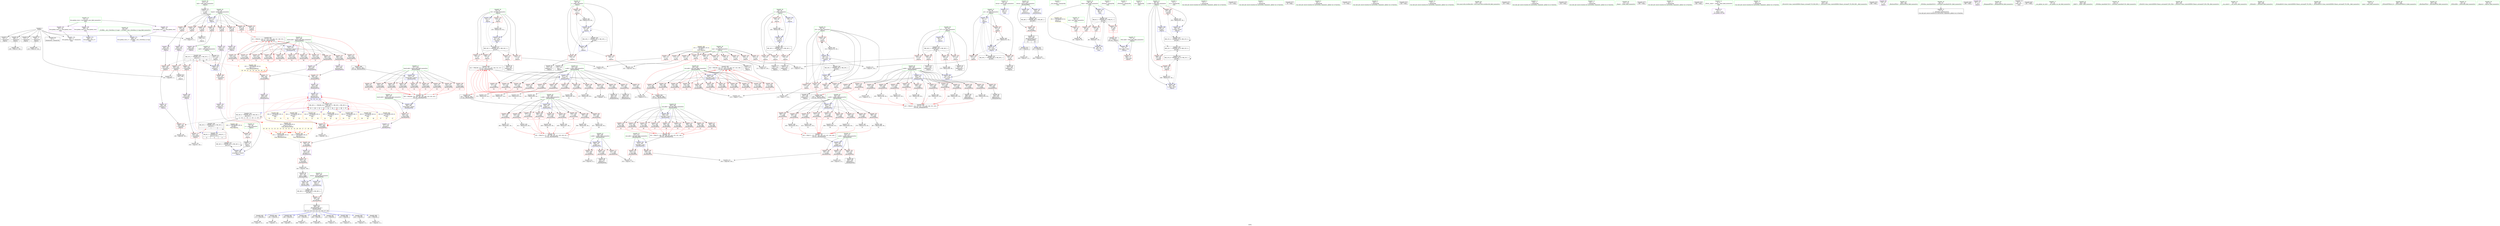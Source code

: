 digraph "SVFG" {
	label="SVFG";

	Node0x560ba624e850 [shape=record,color=grey,label="{NodeID: 0\nNullPtr}"];
	Node0x560ba624e850 -> Node0x560ba6254280[style=solid];
	Node0x560ba624e850 -> Node0x560ba6254380[style=solid];
	Node0x560ba624e850 -> Node0x560ba6254450[style=solid];
	Node0x560ba624e850 -> Node0x560ba6254520[style=solid];
	Node0x560ba624e850 -> Node0x560ba62545f0[style=solid];
	Node0x560ba624e850 -> Node0x560ba6261ea0[style=solid];
	Node0x560ba624e850 -> Node0x560ba6274070[style=solid];
	Node0x560ba624e850 -> Node0x560ba62744f0[style=solid];
	Node0x560ba62b9db0 [shape=record,color=black,label="{NodeID: 692\n451 = PHI(205, 510, 517, 523, 530, 536, 542, 549, 555, )\n0th arg _Z6expandPPiiii }"];
	Node0x560ba62b9db0 -> Node0x560ba6263b10[style=solid];
	Node0x560ba6274df0 [shape=record,color=grey,label="{NodeID: 526\n142 = cmp(140, 141, )\n}"];
	Node0x560ba6261f70 [shape=record,color=blue,label="{NodeID: 277\n44\<--51\nretval\<--\nmain\n}"];
	Node0x560ba6255ce0 [shape=record,color=red,label="{NodeID: 194\n426\<--357\n\<--board.addr\n_Z6isZeroPPiiii\n|{<s0>27}}"];
	Node0x560ba6255ce0:s0 -> Node0x560ba62bb470[style=solid,color=red];
	Node0x560ba62527b0 [shape=record,color=purple,label="{NodeID: 111\n337\<--334\narrayidx\<--\n_Z6isMinePPiiii\n}"];
	Node0x560ba62527b0 -> Node0x560ba625b3b0[style=solid];
	Node0x560ba6251140 [shape=record,color=green,label="{NodeID: 28\n79\<--80\nsize\<--size_field_insensitive\n_Z4proci\n}"];
	Node0x560ba6251140 -> Node0x560ba6258150[style=solid];
	Node0x560ba6251140 -> Node0x560ba6258220[style=solid];
	Node0x560ba6251140 -> Node0x560ba62582f0[style=solid];
	Node0x560ba6251140 -> Node0x560ba62583c0[style=solid];
	Node0x560ba6251140 -> Node0x560ba6258490[style=solid];
	Node0x560ba6251140 -> Node0x560ba6258560[style=solid];
	Node0x560ba6251140 -> Node0x560ba6258630[style=solid];
	Node0x560ba6251140 -> Node0x560ba6258700[style=solid];
	Node0x560ba6251140 -> Node0x560ba62587d0[style=solid];
	Node0x560ba6251140 -> Node0x560ba62588a0[style=solid];
	Node0x560ba6290ba0 [shape=record,color=black,label="{NodeID: 554\nMR_34V_6 = PHI(MR_34V_8, MR_34V_5, )\npts\{131 \}\n|{|<s3>11|<s4>12|<s5>12|<s6>12}}"];
	Node0x560ba6290ba0 -> Node0x560ba625a850[style=dashed];
	Node0x560ba6290ba0 -> Node0x560ba628c480[style=dashed];
	Node0x560ba6290ba0 -> Node0x560ba6290ba0[style=dashed];
	Node0x560ba6290ba0:s3 -> Node0x560ba62929b0[style=dashed,color=red];
	Node0x560ba6290ba0:s4 -> Node0x560ba6261b60[style=dashed,color=red];
	Node0x560ba6290ba0:s5 -> Node0x560ba6263e50[style=dashed,color=red];
	Node0x560ba6290ba0:s6 -> Node0x560ba628a870[style=dashed,color=red];
	Node0x560ba626fb70 [shape=record,color=grey,label="{NodeID: 471\n539 = Binary(538, 56, )\n|{<s0>34}}"];
	Node0x560ba626fb70:s0 -> Node0x560ba62ba8b0[style=solid,color=red];
	Node0x560ba6263630 [shape=record,color=blue,label="{NodeID: 305\n357\<--351\nboard.addr\<--board\n_Z6isZeroPPiiii\n}"];
	Node0x560ba6263630 -> Node0x560ba625b620[style=dashed];
	Node0x560ba6263630 -> Node0x560ba625b6f0[style=dashed];
	Node0x560ba6263630 -> Node0x560ba625b7c0[style=dashed];
	Node0x560ba6263630 -> Node0x560ba625b890[style=dashed];
	Node0x560ba6263630 -> Node0x560ba625b960[style=dashed];
	Node0x560ba6263630 -> Node0x560ba6255b40[style=dashed];
	Node0x560ba6263630 -> Node0x560ba6255c10[style=dashed];
	Node0x560ba6263630 -> Node0x560ba6255ce0[style=dashed];
	Node0x560ba6263630 -> Node0x560ba6255db0[style=dashed];
	Node0x560ba62573a0 [shape=record,color=red,label="{NodeID: 222\n440\<--363\n\<--size.addr\n_Z6isZeroPPiiii\n|{<s0>28}}"];
	Node0x560ba62573a0:s0 -> Node0x560ba62bbef0[style=solid,color=red];
	Node0x560ba6258f20 [shape=record,color=red,label="{NodeID: 139\n273\<--81\n\<--board\n_Z4proci\n}"];
	Node0x560ba6258f20 -> Node0x560ba62553f0[style=solid];
	Node0x560ba6258f20 -> Node0x560ba62744f0[style=solid];
	Node0x560ba6253a30 [shape=record,color=green,label="{NodeID: 56\n355\<--356\nretval\<--retval_field_insensitive\n_Z6isZeroPPiiii\n}"];
	Node0x560ba6253a30 -> Node0x560ba625b550[style=solid];
	Node0x560ba6253a30 -> Node0x560ba6263970[style=solid];
	Node0x560ba6253a30 -> Node0x560ba6263a40[style=solid];
	Node0x560ba629a280 [shape=record,color=yellow,style=double,label="{NodeID: 665\n34V_4 = CSCHI(MR_34V_3)\npts\{131 \}\nCS[]|{<s0>31|<s1>31|<s2>31}}"];
	Node0x560ba629a280:s0 -> Node0x560ba6261b60[style=dashed,color=red];
	Node0x560ba629a280:s1 -> Node0x560ba6263e50[style=dashed,color=red];
	Node0x560ba629a280:s2 -> Node0x560ba628a870[style=dashed,color=red];
	Node0x560ba6272570 [shape=record,color=grey,label="{NodeID: 499\n390 = cmp(389, 51, )\n}"];
	Node0x560ba6260980 [shape=record,color=red,label="{NodeID: 250\n499\<--459\n\<--y.addr\n_Z6expandPPiiii\n}"];
	Node0x560ba6260980 -> Node0x560ba6252b10[style=solid];
	Node0x560ba625a5e0 [shape=record,color=red,label="{NodeID: 167\n252\<--97\n\<--j41\n_Z4proci\n}"];
	Node0x560ba625a5e0 -> Node0x560ba6270d70[style=solid];
	Node0x560ba6255180 [shape=record,color=black,label="{NodeID: 84\n241\<--240\nidxprom47\<--\n_Z4proci\n}"];
	Node0x560ba623bc50 [shape=record,color=green,label="{NodeID: 1\n7\<--1\n__dso_handle\<--dummyObj\nGlob }"];
	Node0x560ba62ba570 [shape=record,color=black,label="{NodeID: 693\n452 = PHI(206, 512, 519, 525, 531, 537, 544, 551, 557, )\n1st arg _Z6expandPPiiii }"];
	Node0x560ba62ba570 -> Node0x560ba6263be0[style=solid];
	Node0x560ba6274f70 [shape=record,color=grey,label="{NodeID: 527\n121 = cmp(119, 120, )\n}"];
	Node0x560ba6262040 [shape=record,color=blue,label="{NodeID: 278\n48\<--56\niTest\<--\nmain\n}"];
	Node0x560ba6262040 -> Node0x560ba628c570[style=dashed];
	Node0x560ba6255db0 [shape=record,color=red,label="{NodeID: 195\n435\<--357\n\<--board.addr\n_Z6isZeroPPiiii\n|{<s0>28}}"];
	Node0x560ba6255db0:s0 -> Node0x560ba62bb470[style=solid,color=red];
	Node0x560ba6252880 [shape=record,color=purple,label="{NodeID: 112\n341\<--338\narrayidx7\<--\n_Z6isMinePPiiii\n}"];
	Node0x560ba6252880 -> Node0x560ba625b480[style=solid];
	Node0x560ba6251210 [shape=record,color=green,label="{NodeID: 29\n81\<--82\nboard\<--board_field_insensitive\n_Z4proci\n}"];
	Node0x560ba6251210 -> Node0x560ba6258970[style=solid];
	Node0x560ba6251210 -> Node0x560ba6258a40[style=solid];
	Node0x560ba6251210 -> Node0x560ba6258b10[style=solid];
	Node0x560ba6251210 -> Node0x560ba6258be0[style=solid];
	Node0x560ba6251210 -> Node0x560ba6258cb0[style=solid];
	Node0x560ba6251210 -> Node0x560ba6258d80[style=solid];
	Node0x560ba6251210 -> Node0x560ba6258e50[style=solid];
	Node0x560ba6251210 -> Node0x560ba6258f20[style=solid];
	Node0x560ba6251210 -> Node0x560ba62622b0[style=solid];
	Node0x560ba626fcf0 [shape=record,color=grey,label="{NodeID: 472\n402 = Binary(401, 56, )\n|{<s0>24}}"];
	Node0x560ba626fcf0:s0 -> Node0x560ba62bb870[style=solid,color=red];
	Node0x560ba6263700 [shape=record,color=blue,label="{NodeID: 306\n359\<--352\nx.addr\<--x\n_Z6isZeroPPiiii\n}"];
	Node0x560ba6263700 -> Node0x560ba6255e80[style=dashed];
	Node0x560ba6263700 -> Node0x560ba6255f50[style=dashed];
	Node0x560ba6263700 -> Node0x560ba6256020[style=dashed];
	Node0x560ba6263700 -> Node0x560ba62560f0[style=dashed];
	Node0x560ba6263700 -> Node0x560ba62561c0[style=dashed];
	Node0x560ba6263700 -> Node0x560ba6256290[style=dashed];
	Node0x560ba6263700 -> Node0x560ba6256360[style=dashed];
	Node0x560ba6263700 -> Node0x560ba6256430[style=dashed];
	Node0x560ba6263700 -> Node0x560ba6256500[style=dashed];
	Node0x560ba6257470 [shape=record,color=red,label="{NodeID: 223\n482\<--455\n\<--board.addr\n_Z6expandPPiiii\n}"];
	Node0x560ba6257470 -> Node0x560ba6252950[style=solid];
	Node0x560ba6258ff0 [shape=record,color=red,label="{NodeID: 140\n119\<--83\n\<--i\n_Z4proci\n}"];
	Node0x560ba6258ff0 -> Node0x560ba6274f70[style=solid];
	Node0x560ba6253b00 [shape=record,color=green,label="{NodeID: 57\n357\<--358\nboard.addr\<--board.addr_field_insensitive\n_Z6isZeroPPiiii\n}"];
	Node0x560ba6253b00 -> Node0x560ba625b620[style=solid];
	Node0x560ba6253b00 -> Node0x560ba625b6f0[style=solid];
	Node0x560ba6253b00 -> Node0x560ba625b7c0[style=solid];
	Node0x560ba6253b00 -> Node0x560ba625b890[style=solid];
	Node0x560ba6253b00 -> Node0x560ba625b960[style=solid];
	Node0x560ba6253b00 -> Node0x560ba6255b40[style=solid];
	Node0x560ba6253b00 -> Node0x560ba6255c10[style=solid];
	Node0x560ba6253b00 -> Node0x560ba6255ce0[style=solid];
	Node0x560ba6253b00 -> Node0x560ba6255db0[style=solid];
	Node0x560ba6253b00 -> Node0x560ba6263630[style=solid];
	Node0x560ba629a3e0 [shape=record,color=yellow,style=double,label="{NodeID: 666\n34V_5 = CSCHI(MR_34V_4)\npts\{131 \}\nCS[]|{<s0>32|<s1>32|<s2>32}}"];
	Node0x560ba629a3e0:s0 -> Node0x560ba6261b60[style=dashed,color=red];
	Node0x560ba629a3e0:s1 -> Node0x560ba6263e50[style=dashed,color=red];
	Node0x560ba629a3e0:s2 -> Node0x560ba628a870[style=dashed,color=red];
	Node0x560ba62726f0 [shape=record,color=grey,label="{NodeID: 500\n382 = cmp(381, 51, )\n}"];
	Node0x560ba6260a50 [shape=record,color=red,label="{NodeID: 251\n505\<--459\n\<--y.addr\n_Z6expandPPiiii\n|{<s0>29}}"];
	Node0x560ba6260a50:s0 -> Node0x560ba62bb1d0[style=solid,color=red];
	Node0x560ba625a6b0 [shape=record,color=red,label="{NodeID: 168\n153\<--152\n\<--arrayidx10\n_Z4proci\n}"];
	Node0x560ba625a6b0 -> Node0x560ba62522d0[style=solid];
	Node0x560ba6255250 [shape=record,color=black,label="{NodeID: 85\n258\<--257\nidxprom56\<--\n_Z4proci\n}"];
	Node0x560ba623cbd0 [shape=record,color=green,label="{NodeID: 2\n8\<--1\n_ZSt3cin\<--dummyObj\nGlob }"];
	Node0x560ba62ba8b0 [shape=record,color=black,label="{NodeID: 694\n453 = PHI(207, 514, 520, 527, 533, 539, 546, 552, 559, )\n2nd arg _Z6expandPPiiii }"];
	Node0x560ba62ba8b0 -> Node0x560ba6263cb0[style=solid];
	Node0x560ba62750f0 [shape=record,color=grey,label="{NodeID: 528\n472 = cmp(470, 471, )\n}"];
	Node0x560ba6262110 [shape=record,color=blue,label="{NodeID: 279\n48\<--68\niTest\<--inc\nmain\n}"];
	Node0x560ba6262110 -> Node0x560ba628c570[style=dashed];
	Node0x560ba6255e80 [shape=record,color=red,label="{NodeID: 196\n370\<--359\n\<--x.addr\n_Z6isZeroPPiiii\n|{<s0>20}}"];
	Node0x560ba6255e80:s0 -> Node0x560ba62bb870[style=solid,color=red];
	Node0x560ba6252950 [shape=record,color=purple,label="{NodeID: 113\n485\<--482\narrayidx\<--\n_Z6expandPPiiii\n}"];
	Node0x560ba6252950 -> Node0x560ba6261a90[style=solid];
	Node0x560ba62512e0 [shape=record,color=green,label="{NodeID: 30\n83\<--84\ni\<--i_field_insensitive\n_Z4proci\n}"];
	Node0x560ba62512e0 -> Node0x560ba6258ff0[style=solid];
	Node0x560ba62512e0 -> Node0x560ba62590c0[style=solid];
	Node0x560ba62512e0 -> Node0x560ba6259190[style=solid];
	Node0x560ba62512e0 -> Node0x560ba6259260[style=solid];
	Node0x560ba62512e0 -> Node0x560ba6262380[style=solid];
	Node0x560ba62512e0 -> Node0x560ba6262790[style=solid];
	Node0x560ba62915a0 [shape=record,color=yellow,style=double,label="{NodeID: 556\n32V_1 = ENCHI(MR_32V_0)\npts\{112 \}\nFun[_Z6expandPPiiii]|{|<s2>29|<s3>30|<s4>31|<s5>32|<s6>33|<s7>34|<s8>35|<s9>36|<s10>37}}"];
	Node0x560ba62915a0 -> Node0x560ba6261a90[style=dashed];
	Node0x560ba62915a0 -> Node0x560ba6261c30[style=dashed];
	Node0x560ba62915a0:s2 -> Node0x560ba62929b0[style=dashed,color=red];
	Node0x560ba62915a0:s3 -> Node0x560ba62915a0[style=dashed,color=red];
	Node0x560ba62915a0:s4 -> Node0x560ba62915a0[style=dashed,color=red];
	Node0x560ba62915a0:s5 -> Node0x560ba62915a0[style=dashed,color=red];
	Node0x560ba62915a0:s6 -> Node0x560ba62915a0[style=dashed,color=red];
	Node0x560ba62915a0:s7 -> Node0x560ba62915a0[style=dashed,color=red];
	Node0x560ba62915a0:s8 -> Node0x560ba62915a0[style=dashed,color=red];
	Node0x560ba62915a0:s9 -> Node0x560ba62915a0[style=dashed,color=red];
	Node0x560ba62915a0:s10 -> Node0x560ba62915a0[style=dashed,color=red];
	Node0x560ba626fe70 [shape=record,color=grey,label="{NodeID: 473\n404 = Binary(403, 56, )\n|{<s0>24}}"];
	Node0x560ba626fe70:s0 -> Node0x560ba62bbbb0[style=solid,color=red];
	Node0x560ba62637d0 [shape=record,color=blue,label="{NodeID: 307\n361\<--353\ny.addr\<--y\n_Z6isZeroPPiiii\n}"];
	Node0x560ba62637d0 -> Node0x560ba62565d0[style=dashed];
	Node0x560ba62637d0 -> Node0x560ba62566a0[style=dashed];
	Node0x560ba62637d0 -> Node0x560ba6256770[style=dashed];
	Node0x560ba62637d0 -> Node0x560ba6256840[style=dashed];
	Node0x560ba62637d0 -> Node0x560ba6256910[style=dashed];
	Node0x560ba62637d0 -> Node0x560ba62569e0[style=dashed];
	Node0x560ba62637d0 -> Node0x560ba6256ab0[style=dashed];
	Node0x560ba62637d0 -> Node0x560ba6256b80[style=dashed];
	Node0x560ba62637d0 -> Node0x560ba6256c50[style=dashed];
	Node0x560ba6257540 [shape=record,color=red,label="{NodeID: 224\n494\<--455\n\<--board.addr\n_Z6expandPPiiii\n}"];
	Node0x560ba6257540 -> Node0x560ba6257ba0[style=solid];
	Node0x560ba62590c0 [shape=record,color=red,label="{NodeID: 141\n134\<--83\n\<--i\n_Z4proci\n}"];
	Node0x560ba62590c0 -> Node0x560ba6254bd0[style=solid];
	Node0x560ba6253bd0 [shape=record,color=green,label="{NodeID: 58\n359\<--360\nx.addr\<--x.addr_field_insensitive\n_Z6isZeroPPiiii\n}"];
	Node0x560ba6253bd0 -> Node0x560ba6255e80[style=solid];
	Node0x560ba6253bd0 -> Node0x560ba6255f50[style=solid];
	Node0x560ba6253bd0 -> Node0x560ba6256020[style=solid];
	Node0x560ba6253bd0 -> Node0x560ba62560f0[style=solid];
	Node0x560ba6253bd0 -> Node0x560ba62561c0[style=solid];
	Node0x560ba6253bd0 -> Node0x560ba6256290[style=solid];
	Node0x560ba6253bd0 -> Node0x560ba6256360[style=solid];
	Node0x560ba6253bd0 -> Node0x560ba6256430[style=solid];
	Node0x560ba6253bd0 -> Node0x560ba6256500[style=solid];
	Node0x560ba6253bd0 -> Node0x560ba6263700[style=solid];
	Node0x560ba629a540 [shape=record,color=yellow,style=double,label="{NodeID: 667\n34V_6 = CSCHI(MR_34V_5)\npts\{131 \}\nCS[]|{<s0>33|<s1>33|<s2>33}}"];
	Node0x560ba629a540:s0 -> Node0x560ba6261b60[style=dashed,color=red];
	Node0x560ba629a540:s1 -> Node0x560ba6263e50[style=dashed,color=red];
	Node0x560ba629a540:s2 -> Node0x560ba628a870[style=dashed,color=red];
	Node0x560ba6293980 [shape=record,color=yellow,style=double,label="{NodeID: 584\n20V_1 = ENCHI(MR_20V_0)\npts\{88 \}\nFun[_Z4proci]}"];
	Node0x560ba6293980 -> Node0x560ba62595a0[style=dashed];
	Node0x560ba6272870 [shape=record,color=grey,label="{NodeID: 501\n244 = cmp(243, 245, )\n}"];
	Node0x560ba6260b20 [shape=record,color=red,label="{NodeID: 252\n513\<--459\n\<--y.addr\n_Z6expandPPiiii\n}"];
	Node0x560ba6260b20 -> Node0x560ba626fff0[style=solid];
	Node0x560ba625a780 [shape=record,color=red,label="{NodeID: 169\n185\<--184\n\<--arrayidx25\n_Z4proci\n}"];
	Node0x560ba625a780 -> Node0x560ba6252470[style=solid];
	Node0x560ba6255320 [shape=record,color=black,label="{NodeID: 86\n263\<--260\n\<--\n_Z4proci\n}"];
	Node0x560ba624f760 [shape=record,color=green,label="{NodeID: 3\n9\<--1\n_ZSt4cout\<--dummyObj\nGlob }"];
	Node0x560ba62babf0 [shape=record,color=black,label="{NodeID: 695\n454 = PHI(208, 515, 521, 528, 534, 540, 547, 553, 560, )\n3rd arg _Z6expandPPiiii }"];
	Node0x560ba62babf0 -> Node0x560ba6263d80[style=solid];
	Node0x560ba6275270 [shape=record,color=grey,label="{NodeID: 529\n475 = cmp(474, 51, )\n}"];
	Node0x560ba62621e0 [shape=record,color=blue,label="{NodeID: 280\n77\<--76\niTest.addr\<--iTest\n_Z4proci\n}"];
	Node0x560ba62621e0 -> Node0x560ba6258080[style=dashed];
	Node0x560ba6255f50 [shape=record,color=red,label="{NodeID: 197\n377\<--359\n\<--x.addr\n_Z6isZeroPPiiii\n|{<s0>21}}"];
	Node0x560ba6255f50:s0 -> Node0x560ba62bb870[style=solid,color=red];
	Node0x560ba6252a20 [shape=record,color=purple,label="{NodeID: 114\n489\<--486\narrayidx7\<--\n_Z6expandPPiiii\n}"];
	Node0x560ba6252a20 -> Node0x560ba6261b60[style=solid];
	Node0x560ba62513b0 [shape=record,color=green,label="{NodeID: 31\n85\<--86\nj\<--j_field_insensitive\n_Z4proci\n}"];
	Node0x560ba62513b0 -> Node0x560ba6259330[style=solid];
	Node0x560ba62513b0 -> Node0x560ba6259400[style=solid];
	Node0x560ba62513b0 -> Node0x560ba62594d0[style=solid];
	Node0x560ba62513b0 -> Node0x560ba6262520[style=solid];
	Node0x560ba62513b0 -> Node0x560ba62626c0[style=solid];
	Node0x560ba626fff0 [shape=record,color=grey,label="{NodeID: 474\n514 = Binary(513, 56, )\n|{<s0>30}}"];
	Node0x560ba626fff0:s0 -> Node0x560ba62ba8b0[style=solid,color=red];
	Node0x560ba62638a0 [shape=record,color=blue,label="{NodeID: 308\n363\<--354\nsize.addr\<--size\n_Z6isZeroPPiiii\n}"];
	Node0x560ba62638a0 -> Node0x560ba6256d20[style=dashed];
	Node0x560ba62638a0 -> Node0x560ba6256df0[style=dashed];
	Node0x560ba62638a0 -> Node0x560ba6256ec0[style=dashed];
	Node0x560ba62638a0 -> Node0x560ba6256f90[style=dashed];
	Node0x560ba62638a0 -> Node0x560ba6257060[style=dashed];
	Node0x560ba62638a0 -> Node0x560ba6257130[style=dashed];
	Node0x560ba62638a0 -> Node0x560ba6257200[style=dashed];
	Node0x560ba62638a0 -> Node0x560ba62572d0[style=dashed];
	Node0x560ba62638a0 -> Node0x560ba62573a0[style=dashed];
	Node0x560ba6257610 [shape=record,color=red,label="{NodeID: 225\n503\<--455\n\<--board.addr\n_Z6expandPPiiii\n|{<s0>29}}"];
	Node0x560ba6257610:s0 -> Node0x560ba62baf30[style=solid,color=red];
	Node0x560ba6259190 [shape=record,color=red,label="{NodeID: 142\n150\<--83\n\<--i\n_Z4proci\n}"];
	Node0x560ba6259190 -> Node0x560ba6254d70[style=solid];
	Node0x560ba6253ca0 [shape=record,color=green,label="{NodeID: 59\n361\<--362\ny.addr\<--y.addr_field_insensitive\n_Z6isZeroPPiiii\n}"];
	Node0x560ba6253ca0 -> Node0x560ba62565d0[style=solid];
	Node0x560ba6253ca0 -> Node0x560ba62566a0[style=solid];
	Node0x560ba6253ca0 -> Node0x560ba6256770[style=solid];
	Node0x560ba6253ca0 -> Node0x560ba6256840[style=solid];
	Node0x560ba6253ca0 -> Node0x560ba6256910[style=solid];
	Node0x560ba6253ca0 -> Node0x560ba62569e0[style=solid];
	Node0x560ba6253ca0 -> Node0x560ba6256ab0[style=solid];
	Node0x560ba6253ca0 -> Node0x560ba6256b80[style=solid];
	Node0x560ba6253ca0 -> Node0x560ba6256c50[style=solid];
	Node0x560ba6253ca0 -> Node0x560ba62637d0[style=solid];
	Node0x560ba629a6a0 [shape=record,color=yellow,style=double,label="{NodeID: 668\n34V_7 = CSCHI(MR_34V_6)\npts\{131 \}\nCS[]|{<s0>34|<s1>34|<s2>34}}"];
	Node0x560ba629a6a0:s0 -> Node0x560ba6261b60[style=dashed,color=red];
	Node0x560ba629a6a0:s1 -> Node0x560ba6263e50[style=dashed,color=red];
	Node0x560ba629a6a0:s2 -> Node0x560ba628a870[style=dashed,color=red];
	Node0x560ba62729f0 [shape=record,color=grey,label="{NodeID: 502\n343 = cmp(342, 344, )\n}"];
	Node0x560ba62729f0 -> Node0x560ba6255660[style=solid];
	Node0x560ba6260bf0 [shape=record,color=red,label="{NodeID: 253\n520\<--459\n\<--y.addr\n_Z6expandPPiiii\n|{<s0>31}}"];
	Node0x560ba6260bf0:s0 -> Node0x560ba62ba8b0[style=solid,color=red];
	Node0x560ba625a850 [shape=record,color=red,label="{NodeID: 170\n189\<--188\n\<--arrayidx27\n_Z4proci\n}"];
	Node0x560ba625a850 -> Node0x560ba6272cf0[style=solid];
	Node0x560ba62553f0 [shape=record,color=black,label="{NodeID: 87\n276\<--273\n\<--\n_Z4proci\n}"];
	Node0x560ba624f7f0 [shape=record,color=green,label="{NodeID: 4\n10\<--1\n.str\<--dummyObj\nGlob }"];
	Node0x560ba62baf30 [shape=record,color=black,label="{NodeID: 696\n351 = PHI(193, 503, )\n0th arg _Z6isZeroPPiiii }"];
	Node0x560ba62baf30 -> Node0x560ba6263630[style=solid];
	Node0x560ba6288f70 [shape=record,color=black,label="{NodeID: 530\nMR_22V_7 = PHI(MR_22V_8, MR_22V_3, )\npts\{90 \}\n}"];
	Node0x560ba6288f70 -> Node0x560ba6259810[style=dashed];
	Node0x560ba6288f70 -> Node0x560ba6289e70[style=dashed];
	Node0x560ba62622b0 [shape=record,color=blue,label="{NodeID: 281\n81\<--115\nboard\<--\n_Z4proci\n}"];
	Node0x560ba62622b0 -> Node0x560ba6258970[style=dashed];
	Node0x560ba62622b0 -> Node0x560ba6258a40[style=dashed];
	Node0x560ba62622b0 -> Node0x560ba6258b10[style=dashed];
	Node0x560ba62622b0 -> Node0x560ba6258be0[style=dashed];
	Node0x560ba62622b0 -> Node0x560ba6258cb0[style=dashed];
	Node0x560ba62622b0 -> Node0x560ba6258d80[style=dashed];
	Node0x560ba62622b0 -> Node0x560ba6258e50[style=dashed];
	Node0x560ba62622b0 -> Node0x560ba6258f20[style=dashed];
	Node0x560ba6256020 [shape=record,color=red,label="{NodeID: 198\n385\<--359\n\<--x.addr\n_Z6isZeroPPiiii\n|{<s0>22}}"];
	Node0x560ba6256020:s0 -> Node0x560ba62bb870[style=solid,color=red];
	Node0x560ba6257ba0 [shape=record,color=purple,label="{NodeID: 115\n497\<--494\narrayidx12\<--\n_Z6expandPPiiii\n}"];
	Node0x560ba6257ba0 -> Node0x560ba6261c30[style=solid];
	Node0x560ba6251480 [shape=record,color=green,label="{NodeID: 32\n87\<--88\nc\<--c_field_insensitive\n_Z4proci\n}"];
	Node0x560ba6251480 -> Node0x560ba62595a0[style=solid];
	Node0x560ba6270170 [shape=record,color=grey,label="{NodeID: 475\n248 = Binary(247, 56, )\n}"];
	Node0x560ba6270170 -> Node0x560ba6262ee0[style=solid];
	Node0x560ba6263970 [shape=record,color=blue,label="{NodeID: 309\n355\<--51\nretval\<--\n_Z6isZeroPPiiii\n}"];
	Node0x560ba6263970 -> Node0x560ba628d4a0[style=dashed];
	Node0x560ba62576e0 [shape=record,color=red,label="{NodeID: 226\n510\<--455\n\<--board.addr\n_Z6expandPPiiii\n|{<s0>30}}"];
	Node0x560ba62576e0:s0 -> Node0x560ba62b9db0[style=solid,color=red];
	Node0x560ba6259260 [shape=record,color=red,label="{NodeID: 143\n164\<--83\n\<--i\n_Z4proci\n}"];
	Node0x560ba6259260 -> Node0x560ba62714f0[style=solid];
	Node0x560ba6253d70 [shape=record,color=green,label="{NodeID: 60\n363\<--364\nsize.addr\<--size.addr_field_insensitive\n_Z6isZeroPPiiii\n}"];
	Node0x560ba6253d70 -> Node0x560ba6256d20[style=solid];
	Node0x560ba6253d70 -> Node0x560ba6256df0[style=solid];
	Node0x560ba6253d70 -> Node0x560ba6256ec0[style=solid];
	Node0x560ba6253d70 -> Node0x560ba6256f90[style=solid];
	Node0x560ba6253d70 -> Node0x560ba6257060[style=solid];
	Node0x560ba6253d70 -> Node0x560ba6257130[style=solid];
	Node0x560ba6253d70 -> Node0x560ba6257200[style=solid];
	Node0x560ba6253d70 -> Node0x560ba62572d0[style=solid];
	Node0x560ba6253d70 -> Node0x560ba62573a0[style=solid];
	Node0x560ba6253d70 -> Node0x560ba62638a0[style=solid];
	Node0x560ba629a800 [shape=record,color=yellow,style=double,label="{NodeID: 669\n34V_8 = CSCHI(MR_34V_7)\npts\{131 \}\nCS[]|{<s0>35|<s1>35|<s2>35}}"];
	Node0x560ba629a800:s0 -> Node0x560ba6261b60[style=dashed,color=red];
	Node0x560ba629a800:s1 -> Node0x560ba6263e50[style=dashed,color=red];
	Node0x560ba629a800:s2 -> Node0x560ba628a870[style=dashed,color=red];
	Node0x560ba6272b70 [shape=record,color=grey,label="{NodeID: 503\n468 = cmp(467, 51, )\n}"];
	Node0x560ba6260cc0 [shape=record,color=red,label="{NodeID: 254\n526\<--459\n\<--y.addr\n_Z6expandPPiiii\n}"];
	Node0x560ba6260cc0 -> Node0x560ba6270bf0[style=solid];
	Node0x560ba625a920 [shape=record,color=red,label="{NodeID: 171\n239\<--238\n\<--arrayidx46\n_Z4proci\n}"];
	Node0x560ba625a920 -> Node0x560ba6252610[style=solid];
	Node0x560ba62554c0 [shape=record,color=black,label="{NodeID: 88\n336\<--335\nidxprom\<--\n_Z6isMinePPiiii\n}"];
	Node0x560ba624f880 [shape=record,color=green,label="{NodeID: 5\n12\<--1\n.str.1\<--dummyObj\nGlob }"];
	Node0x560ba62bb080 [shape=record,color=black,label="{NodeID: 697\n352 = PHI(194, 504, )\n1st arg _Z6isZeroPPiiii }"];
	Node0x560ba62bb080 -> Node0x560ba6263700[style=solid];
	Node0x560ba6289470 [shape=record,color=black,label="{NodeID: 531\nMR_28V_3 = PHI(MR_28V_4, MR_28V_2, )\npts\{96 \}\n}"];
	Node0x560ba6289470 -> Node0x560ba625a100[style=dashed];
	Node0x560ba6289470 -> Node0x560ba625a1d0[style=dashed];
	Node0x560ba6289470 -> Node0x560ba625a2a0[style=dashed];
	Node0x560ba6289470 -> Node0x560ba625a370[style=dashed];
	Node0x560ba6289470 -> Node0x560ba6263080[style=dashed];
	Node0x560ba6262380 [shape=record,color=blue,label="{NodeID: 282\n83\<--51\ni\<--\n_Z4proci\n}"];
	Node0x560ba6262380 -> Node0x560ba628d9a0[style=dashed];
	Node0x560ba62560f0 [shape=record,color=red,label="{NodeID: 199\n393\<--359\n\<--x.addr\n_Z6isZeroPPiiii\n}"];
	Node0x560ba62560f0 -> Node0x560ba6271c70[style=solid];
	Node0x560ba6257c70 [shape=record,color=purple,label="{NodeID: 116\n501\<--498\narrayidx14\<--\n_Z6expandPPiiii\n}"];
	Node0x560ba6257c70 -> Node0x560ba6263e50[style=solid];
	Node0x560ba6251550 [shape=record,color=green,label="{NodeID: 33\n89\<--90\nn_click\<--n_click_field_insensitive\n_Z4proci\n}"];
	Node0x560ba6251550 -> Node0x560ba6259670[style=solid];
	Node0x560ba6251550 -> Node0x560ba6259740[style=solid];
	Node0x560ba6251550 -> Node0x560ba6259810[style=solid];
	Node0x560ba6251550 -> Node0x560ba6262860[style=solid];
	Node0x560ba6251550 -> Node0x560ba6262ad0[style=solid];
	Node0x560ba6251550 -> Node0x560ba6262ee0[style=solid];
	Node0x560ba62702f0 [shape=record,color=grey,label="{NodeID: 476\n437 = Binary(436, 56, )\n|{<s0>28}}"];
	Node0x560ba62702f0:s0 -> Node0x560ba62bb870[style=solid,color=red];
	Node0x560ba6263a40 [shape=record,color=blue,label="{NodeID: 310\n355\<--56\nretval\<--\n_Z6isZeroPPiiii\n}"];
	Node0x560ba6263a40 -> Node0x560ba628d4a0[style=dashed];
	Node0x560ba62577b0 [shape=record,color=red,label="{NodeID: 227\n517\<--455\n\<--board.addr\n_Z6expandPPiiii\n|{<s0>31}}"];
	Node0x560ba62577b0:s0 -> Node0x560ba62b9db0[style=solid,color=red];
	Node0x560ba6259330 [shape=record,color=red,label="{NodeID: 144\n140\<--85\n\<--j\n_Z4proci\n}"];
	Node0x560ba6259330 -> Node0x560ba6274df0[style=solid];
	Node0x560ba6253e40 [shape=record,color=green,label="{NodeID: 61\n455\<--456\nboard.addr\<--board.addr_field_insensitive\n_Z6expandPPiiii\n}"];
	Node0x560ba6253e40 -> Node0x560ba6257470[style=solid];
	Node0x560ba6253e40 -> Node0x560ba6257540[style=solid];
	Node0x560ba6253e40 -> Node0x560ba6257610[style=solid];
	Node0x560ba6253e40 -> Node0x560ba62576e0[style=solid];
	Node0x560ba6253e40 -> Node0x560ba62577b0[style=solid];
	Node0x560ba6253e40 -> Node0x560ba6257880[style=solid];
	Node0x560ba6253e40 -> Node0x560ba6257950[style=solid];
	Node0x560ba6253e40 -> Node0x560ba6257a20[style=solid];
	Node0x560ba6253e40 -> Node0x560ba625fa50[style=solid];
	Node0x560ba6253e40 -> Node0x560ba625fae0[style=solid];
	Node0x560ba6253e40 -> Node0x560ba625fbb0[style=solid];
	Node0x560ba6253e40 -> Node0x560ba6263b10[style=solid];
	Node0x560ba62b4a90 [shape=record,color=black,label="{NodeID: 670\n197 = PHI(350, )\n}"];
	Node0x560ba62b4a90 -> Node0x560ba6273170[style=solid];
	Node0x560ba6272cf0 [shape=record,color=grey,label="{NodeID: 504\n190 = cmp(189, 191, )\n}"];
	Node0x560ba6260d90 [shape=record,color=red,label="{NodeID: 255\n532\<--459\n\<--y.addr\n_Z6expandPPiiii\n}"];
	Node0x560ba6260d90 -> Node0x560ba626f870[style=solid];
	Node0x560ba625a9f0 [shape=record,color=red,label="{NodeID: 172\n243\<--242\n\<--arrayidx48\n_Z4proci\n}"];
	Node0x560ba625a9f0 -> Node0x560ba6272870[style=solid];
	Node0x560ba6255590 [shape=record,color=black,label="{NodeID: 89\n340\<--339\nidxprom6\<--\n_Z6isMinePPiiii\n}"];
	Node0x560ba624f910 [shape=record,color=green,label="{NodeID: 6\n15\<--1\n\<--dummyObj\nCan only get source location for instruction, argument, global var or function.}"];
	Node0x560ba62bb1d0 [shape=record,color=black,label="{NodeID: 698\n353 = PHI(195, 505, )\n2nd arg _Z6isZeroPPiiii }"];
	Node0x560ba62bb1d0 -> Node0x560ba62637d0[style=solid];
	Node0x560ba6289970 [shape=record,color=black,label="{NodeID: 532\nMR_30V_2 = PHI(MR_30V_4, MR_30V_1, )\npts\{98 \}\n}"];
	Node0x560ba6289970 -> Node0x560ba6262e10[style=dashed];
	Node0x560ba6262450 [shape=record,color=blue,label="{NodeID: 283\n136\<--132\narrayidx\<--\n_Z4proci\n}"];
	Node0x560ba6262450 -> Node0x560ba625a6b0[style=dashed];
	Node0x560ba6262450 -> Node0x560ba628e3a0[style=dashed];
	Node0x560ba62561c0 [shape=record,color=red,label="{NodeID: 200\n401\<--359\n\<--x.addr\n_Z6isZeroPPiiii\n}"];
	Node0x560ba62561c0 -> Node0x560ba626fcf0[style=solid];
	Node0x560ba6257d40 [shape=record,color=red,label="{NodeID: 117\n59\<--46\n\<--test\nmain\n}"];
	Node0x560ba6257d40 -> Node0x560ba62732f0[style=solid];
	Node0x560ba6251620 [shape=record,color=green,label="{NodeID: 34\n91\<--92\ni16\<--i16_field_insensitive\n_Z4proci\n}"];
	Node0x560ba6251620 -> Node0x560ba62598e0[style=solid];
	Node0x560ba6251620 -> Node0x560ba62599b0[style=solid];
	Node0x560ba6251620 -> Node0x560ba6259a80[style=solid];
	Node0x560ba6251620 -> Node0x560ba6259b50[style=solid];
	Node0x560ba6251620 -> Node0x560ba6259c20[style=solid];
	Node0x560ba6251620 -> Node0x560ba6262930[style=solid];
	Node0x560ba6251620 -> Node0x560ba6262c70[style=solid];
	Node0x560ba6270470 [shape=record,color=grey,label="{NodeID: 477\n439 = Binary(438, 56, )\n|{<s0>28}}"];
	Node0x560ba6270470:s0 -> Node0x560ba62bbbb0[style=solid,color=red];
	Node0x560ba6263b10 [shape=record,color=blue,label="{NodeID: 311\n455\<--451\nboard.addr\<--board\n_Z6expandPPiiii\n}"];
	Node0x560ba6263b10 -> Node0x560ba6257470[style=dashed];
	Node0x560ba6263b10 -> Node0x560ba6257540[style=dashed];
	Node0x560ba6263b10 -> Node0x560ba6257610[style=dashed];
	Node0x560ba6263b10 -> Node0x560ba62576e0[style=dashed];
	Node0x560ba6263b10 -> Node0x560ba62577b0[style=dashed];
	Node0x560ba6263b10 -> Node0x560ba6257880[style=dashed];
	Node0x560ba6263b10 -> Node0x560ba6257950[style=dashed];
	Node0x560ba6263b10 -> Node0x560ba6257a20[style=dashed];
	Node0x560ba6263b10 -> Node0x560ba625fa50[style=dashed];
	Node0x560ba6263b10 -> Node0x560ba625fae0[style=dashed];
	Node0x560ba6263b10 -> Node0x560ba625fbb0[style=dashed];
	Node0x560ba6257880 [shape=record,color=red,label="{NodeID: 228\n523\<--455\n\<--board.addr\n_Z6expandPPiiii\n|{<s0>32}}"];
	Node0x560ba6257880:s0 -> Node0x560ba62b9db0[style=solid,color=red];
	Node0x560ba6259400 [shape=record,color=red,label="{NodeID: 145\n154\<--85\n\<--j\n_Z4proci\n}"];
	Node0x560ba6259400 -> Node0x560ba6254e40[style=solid];
	Node0x560ba6253f10 [shape=record,color=green,label="{NodeID: 62\n457\<--458\nx.addr\<--x.addr_field_insensitive\n_Z6expandPPiiii\n}"];
	Node0x560ba6253f10 -> Node0x560ba625fc80[style=solid];
	Node0x560ba6253f10 -> Node0x560ba625fd50[style=solid];
	Node0x560ba6253f10 -> Node0x560ba625fe20[style=solid];
	Node0x560ba6253f10 -> Node0x560ba625fef0[style=solid];
	Node0x560ba6253f10 -> Node0x560ba625ffc0[style=solid];
	Node0x560ba6253f10 -> Node0x560ba6260090[style=solid];
	Node0x560ba6253f10 -> Node0x560ba6260160[style=solid];
	Node0x560ba6253f10 -> Node0x560ba6260230[style=solid];
	Node0x560ba6253f10 -> Node0x560ba6260300[style=solid];
	Node0x560ba6253f10 -> Node0x560ba62603d0[style=solid];
	Node0x560ba6253f10 -> Node0x560ba62604a0[style=solid];
	Node0x560ba6253f10 -> Node0x560ba6260570[style=solid];
	Node0x560ba6253f10 -> Node0x560ba6260640[style=solid];
	Node0x560ba6253f10 -> Node0x560ba6263be0[style=solid];
	Node0x560ba62b8670 [shape=record,color=black,label="{NodeID: 671\n125 = PHI()\n}"];
	Node0x560ba6272e70 [shape=record,color=grey,label="{NodeID: 505\n179 = cmp(177, 178, )\n}"];
	Node0x560ba6260e60 [shape=record,color=red,label="{NodeID: 256\n538\<--459\n\<--y.addr\n_Z6expandPPiiii\n}"];
	Node0x560ba6260e60 -> Node0x560ba626fb70[style=solid];
	Node0x560ba625aac0 [shape=record,color=red,label="{NodeID: 173\n260\<--259\n\<--arrayidx57\n_Z4proci\n}"];
	Node0x560ba625aac0 -> Node0x560ba6255320[style=solid];
	Node0x560ba625aac0 -> Node0x560ba6274070[style=solid];
	Node0x560ba6255660 [shape=record,color=black,label="{NodeID: 90\n345\<--343\nconv\<--cmp8\n_Z6isMinePPiiii\n}"];
	Node0x560ba6255660 -> Node0x560ba6263560[style=solid];
	Node0x560ba6250150 [shape=record,color=green,label="{NodeID: 7\n51\<--1\n\<--dummyObj\nCan only get source location for instruction, argument, global var or function.}"];
	Node0x560ba62bb320 [shape=record,color=black,label="{NodeID: 699\n354 = PHI(196, 506, )\n3rd arg _Z6isZeroPPiiii }"];
	Node0x560ba62bb320 -> Node0x560ba62638a0[style=solid];
	Node0x560ba6289e70 [shape=record,color=black,label="{NodeID: 533\nMR_22V_8 = PHI(MR_22V_10, MR_22V_7, )\npts\{90 \}\n}"];
	Node0x560ba6289e70 -> Node0x560ba6259740[style=dashed];
	Node0x560ba6289e70 -> Node0x560ba6262ee0[style=dashed];
	Node0x560ba6289e70 -> Node0x560ba6288f70[style=dashed];
	Node0x560ba6289e70 -> Node0x560ba6289e70[style=dashed];
	Node0x560ba6262520 [shape=record,color=blue,label="{NodeID: 284\n85\<--51\nj\<--\n_Z4proci\n}"];
	Node0x560ba6262520 -> Node0x560ba6259330[style=dashed];
	Node0x560ba6262520 -> Node0x560ba6259400[style=dashed];
	Node0x560ba6262520 -> Node0x560ba62594d0[style=dashed];
	Node0x560ba6262520 -> Node0x560ba62626c0[style=dashed];
	Node0x560ba6262520 -> Node0x560ba628dea0[style=dashed];
	Node0x560ba6256290 [shape=record,color=red,label="{NodeID: 201\n410\<--359\n\<--x.addr\n_Z6isZeroPPiiii\n}"];
	Node0x560ba6256290 -> Node0x560ba6271f70[style=solid];
	Node0x560ba6257e10 [shape=record,color=red,label="{NodeID: 118\n58\<--48\n\<--iTest\nmain\n}"];
	Node0x560ba6257e10 -> Node0x560ba62732f0[style=solid];
	Node0x560ba62516f0 [shape=record,color=green,label="{NodeID: 35\n93\<--94\nj20\<--j20_field_insensitive\n_Z4proci\n}"];
	Node0x560ba62516f0 -> Node0x560ba6259cf0[style=solid];
	Node0x560ba62516f0 -> Node0x560ba6259dc0[style=solid];
	Node0x560ba62516f0 -> Node0x560ba6259e90[style=solid];
	Node0x560ba62516f0 -> Node0x560ba6259f60[style=solid];
	Node0x560ba62516f0 -> Node0x560ba625a030[style=solid];
	Node0x560ba62516f0 -> Node0x560ba6262a00[style=solid];
	Node0x560ba62516f0 -> Node0x560ba6262ba0[style=solid];
	Node0x560ba62705f0 [shape=record,color=grey,label="{NodeID: 478\n519 = Binary(518, 56, )\n|{<s0>31}}"];
	Node0x560ba62705f0:s0 -> Node0x560ba62ba570[style=solid,color=red];
	Node0x560ba6263be0 [shape=record,color=blue,label="{NodeID: 312\n457\<--452\nx.addr\<--x\n_Z6expandPPiiii\n}"];
	Node0x560ba6263be0 -> Node0x560ba625fc80[style=dashed];
	Node0x560ba6263be0 -> Node0x560ba625fd50[style=dashed];
	Node0x560ba6263be0 -> Node0x560ba625fe20[style=dashed];
	Node0x560ba6263be0 -> Node0x560ba625fef0[style=dashed];
	Node0x560ba6263be0 -> Node0x560ba625ffc0[style=dashed];
	Node0x560ba6263be0 -> Node0x560ba6260090[style=dashed];
	Node0x560ba6263be0 -> Node0x560ba6260160[style=dashed];
	Node0x560ba6263be0 -> Node0x560ba6260230[style=dashed];
	Node0x560ba6263be0 -> Node0x560ba6260300[style=dashed];
	Node0x560ba6263be0 -> Node0x560ba62603d0[style=dashed];
	Node0x560ba6263be0 -> Node0x560ba62604a0[style=dashed];
	Node0x560ba6263be0 -> Node0x560ba6260570[style=dashed];
	Node0x560ba6263be0 -> Node0x560ba6260640[style=dashed];
	Node0x560ba6257950 [shape=record,color=red,label="{NodeID: 229\n530\<--455\n\<--board.addr\n_Z6expandPPiiii\n|{<s0>33}}"];
	Node0x560ba6257950:s0 -> Node0x560ba62b9db0[style=solid,color=red];
	Node0x560ba62594d0 [shape=record,color=red,label="{NodeID: 146\n159\<--85\n\<--j\n_Z4proci\n}"];
	Node0x560ba62594d0 -> Node0x560ba6271af0[style=solid];
	Node0x560ba6253fe0 [shape=record,color=green,label="{NodeID: 63\n459\<--460\ny.addr\<--y.addr_field_insensitive\n_Z6expandPPiiii\n}"];
	Node0x560ba6253fe0 -> Node0x560ba6260710[style=solid];
	Node0x560ba6253fe0 -> Node0x560ba62607e0[style=solid];
	Node0x560ba6253fe0 -> Node0x560ba62608b0[style=solid];
	Node0x560ba6253fe0 -> Node0x560ba6260980[style=solid];
	Node0x560ba6253fe0 -> Node0x560ba6260a50[style=solid];
	Node0x560ba6253fe0 -> Node0x560ba6260b20[style=solid];
	Node0x560ba6253fe0 -> Node0x560ba6260bf0[style=solid];
	Node0x560ba6253fe0 -> Node0x560ba6260cc0[style=solid];
	Node0x560ba6253fe0 -> Node0x560ba6260d90[style=solid];
	Node0x560ba6253fe0 -> Node0x560ba6260e60[style=solid];
	Node0x560ba6253fe0 -> Node0x560ba6260f30[style=solid];
	Node0x560ba6253fe0 -> Node0x560ba6261000[style=solid];
	Node0x560ba6253fe0 -> Node0x560ba62610d0[style=solid];
	Node0x560ba6253fe0 -> Node0x560ba6263cb0[style=solid];
	Node0x560ba62b8740 [shape=record,color=black,label="{NodeID: 672\n26 = PHI()\n}"];
	Node0x560ba6272ff0 [shape=record,color=grey,label="{NodeID: 506\n173 = cmp(171, 172, )\n}"];
	Node0x560ba6260f30 [shape=record,color=red,label="{NodeID: 257\n545\<--459\n\<--y.addr\n_Z6expandPPiiii\n}"];
	Node0x560ba6260f30 -> Node0x560ba62708f0[style=solid];
	Node0x560ba625ab90 [shape=record,color=red,label="{NodeID: 174\n348\<--304\n\<--retval\n_Z6isMinePPiiii\n}"];
	Node0x560ba625ab90 -> Node0x560ba6255730[style=solid];
	Node0x560ba6255730 [shape=record,color=black,label="{NodeID: 91\n299\<--348\n_Z6isMinePPiiii_ret\<--\n_Z6isMinePPiiii\n|{<s0>20|<s1>21|<s2>22|<s3>23|<s4>24|<s5>25|<s6>26|<s7>27|<s8>28}}"];
	Node0x560ba6255730:s0 -> Node0x560ba62b90b0[style=solid,color=blue];
	Node0x560ba6255730:s1 -> Node0x560ba62b9270[style=solid,color=blue];
	Node0x560ba6255730:s2 -> Node0x560ba62b93b0[style=solid,color=blue];
	Node0x560ba6255730:s3 -> Node0x560ba62b94f0[style=solid,color=blue];
	Node0x560ba6255730:s4 -> Node0x560ba62b9630[style=solid,color=blue];
	Node0x560ba6255730:s5 -> Node0x560ba62b9770[style=solid,color=blue];
	Node0x560ba6255730:s6 -> Node0x560ba62b98b0[style=solid,color=blue];
	Node0x560ba6255730:s7 -> Node0x560ba62b99f0[style=solid,color=blue];
	Node0x560ba6255730:s8 -> Node0x560ba62b9b30[style=solid,color=blue];
	Node0x560ba62501e0 [shape=record,color=green,label="{NodeID: 8\n56\<--1\n\<--dummyObj\nCan only get source location for instruction, argument, global var or function.}"];
	Node0x560ba62bb470 [shape=record,color=black,label="{NodeID: 700\n300 = PHI(369, 376, 384, 392, 400, 409, 418, 426, 435, )\n0th arg _Z6isMinePPiiii }"];
	Node0x560ba62bb470 -> Node0x560ba6263150[style=solid];
	Node0x560ba62625f0 [shape=record,color=blue,label="{NodeID: 285\n156\<--148\narrayidx12\<--conv8\n_Z4proci\n}"];
	Node0x560ba62625f0 -> Node0x560ba628fca0[style=dashed];
	Node0x560ba6256360 [shape=record,color=red,label="{NodeID: 202\n419\<--359\n\<--x.addr\n_Z6isZeroPPiiii\n}"];
	Node0x560ba6256360 -> Node0x560ba6271df0[style=solid];
	Node0x560ba6257ee0 [shape=record,color=red,label="{NodeID: 119\n62\<--48\n\<--iTest\nmain\n|{<s0>4}}"];
	Node0x560ba6257ee0:s0 -> Node0x560ba62bc230[style=solid,color=red];
	Node0x560ba62517c0 [shape=record,color=green,label="{NodeID: 36\n95\<--96\ni37\<--i37_field_insensitive\n_Z4proci\n}"];
	Node0x560ba62517c0 -> Node0x560ba625a100[style=solid];
	Node0x560ba62517c0 -> Node0x560ba625a1d0[style=solid];
	Node0x560ba62517c0 -> Node0x560ba625a2a0[style=solid];
	Node0x560ba62517c0 -> Node0x560ba625a370[style=solid];
	Node0x560ba62517c0 -> Node0x560ba6262d40[style=solid];
	Node0x560ba62517c0 -> Node0x560ba6263080[style=solid];
	Node0x560ba6270770 [shape=record,color=grey,label="{NodeID: 479\n525 = Binary(524, 56, )\n|{<s0>32}}"];
	Node0x560ba6270770:s0 -> Node0x560ba62ba570[style=solid,color=red];
	Node0x560ba6263cb0 [shape=record,color=blue,label="{NodeID: 313\n459\<--453\ny.addr\<--y\n_Z6expandPPiiii\n}"];
	Node0x560ba6263cb0 -> Node0x560ba6260710[style=dashed];
	Node0x560ba6263cb0 -> Node0x560ba62607e0[style=dashed];
	Node0x560ba6263cb0 -> Node0x560ba62608b0[style=dashed];
	Node0x560ba6263cb0 -> Node0x560ba6260980[style=dashed];
	Node0x560ba6263cb0 -> Node0x560ba6260a50[style=dashed];
	Node0x560ba6263cb0 -> Node0x560ba6260b20[style=dashed];
	Node0x560ba6263cb0 -> Node0x560ba6260bf0[style=dashed];
	Node0x560ba6263cb0 -> Node0x560ba6260cc0[style=dashed];
	Node0x560ba6263cb0 -> Node0x560ba6260d90[style=dashed];
	Node0x560ba6263cb0 -> Node0x560ba6260e60[style=dashed];
	Node0x560ba6263cb0 -> Node0x560ba6260f30[style=dashed];
	Node0x560ba6263cb0 -> Node0x560ba6261000[style=dashed];
	Node0x560ba6263cb0 -> Node0x560ba62610d0[style=dashed];
	Node0x560ba6257a20 [shape=record,color=red,label="{NodeID: 230\n536\<--455\n\<--board.addr\n_Z6expandPPiiii\n|{<s0>34}}"];
	Node0x560ba6257a20:s0 -> Node0x560ba62b9db0[style=solid,color=red];
	Node0x560ba62595a0 [shape=record,color=red,label="{NodeID: 147\n147\<--87\n\<--c\n_Z4proci\n}"];
	Node0x560ba62595a0 -> Node0x560ba6254ca0[style=solid];
	Node0x560ba62540b0 [shape=record,color=green,label="{NodeID: 64\n461\<--462\nsize.addr\<--size.addr_field_insensitive\n_Z6expandPPiiii\n}"];
	Node0x560ba62540b0 -> Node0x560ba62611a0[style=solid];
	Node0x560ba62540b0 -> Node0x560ba6261270[style=solid];
	Node0x560ba62540b0 -> Node0x560ba6261340[style=solid];
	Node0x560ba62540b0 -> Node0x560ba6261410[style=solid];
	Node0x560ba62540b0 -> Node0x560ba62614e0[style=solid];
	Node0x560ba62540b0 -> Node0x560ba62615b0[style=solid];
	Node0x560ba62540b0 -> Node0x560ba6261680[style=solid];
	Node0x560ba62540b0 -> Node0x560ba6261750[style=solid];
	Node0x560ba62540b0 -> Node0x560ba6261820[style=solid];
	Node0x560ba62540b0 -> Node0x560ba62618f0[style=solid];
	Node0x560ba62540b0 -> Node0x560ba62619c0[style=solid];
	Node0x560ba62540b0 -> Node0x560ba6263d80[style=solid];
	Node0x560ba62b8810 [shape=record,color=black,label="{NodeID: 673\n52 = PHI()\n}"];
	Node0x560ba6273170 [shape=record,color=grey,label="{NodeID: 507\n200 = cmp(197, 51, )\n}"];
	Node0x560ba6261000 [shape=record,color=red,label="{NodeID: 258\n552\<--459\n\<--y.addr\n_Z6expandPPiiii\n|{<s0>36}}"];
	Node0x560ba6261000:s0 -> Node0x560ba62ba8b0[style=solid,color=red];
	Node0x560ba625ac60 [shape=record,color=red,label="{NodeID: 175\n334\<--306\n\<--board.addr\n_Z6isMinePPiiii\n}"];
	Node0x560ba625ac60 -> Node0x560ba62527b0[style=solid];
	Node0x560ba6255800 [shape=record,color=black,label="{NodeID: 92\n350\<--448\n_Z6isZeroPPiiii_ret\<--\n_Z6isZeroPPiiii\n|{<s0>11|<s1>29}}"];
	Node0x560ba6255800:s0 -> Node0x560ba62b4a90[style=solid,color=blue];
	Node0x560ba6255800:s1 -> Node0x560ba62b9c70[style=solid,color=blue];
	Node0x560ba6250270 [shape=record,color=green,label="{NodeID: 9\n104\<--1\n\<--dummyObj\nCan only get source location for instruction, argument, global var or function.}"];
	Node0x560ba62bb870 [shape=record,color=black,label="{NodeID: 701\n301 = PHI(370, 377, 385, 394, 402, 411, 420, 428, 437, )\n1st arg _Z6isMinePPiiii }"];
	Node0x560ba62bb870 -> Node0x560ba6263220[style=solid];
	Node0x560ba628a870 [shape=record,color=black,label="{NodeID: 535\nMR_34V_2 = PHI(MR_34V_1, MR_34V_11, MR_34V_1, MR_34V_3, )\npts\{131 \}\n|{<s0>12|<s1>30|<s2>31|<s3>32|<s4>33|<s5>34|<s6>35|<s7>36|<s8>37}}"];
	Node0x560ba628a870:s0 -> Node0x560ba6290ba0[style=dashed,color=blue];
	Node0x560ba628a870:s1 -> Node0x560ba629a280[style=dashed,color=blue];
	Node0x560ba628a870:s2 -> Node0x560ba629a3e0[style=dashed,color=blue];
	Node0x560ba628a870:s3 -> Node0x560ba629a540[style=dashed,color=blue];
	Node0x560ba628a870:s4 -> Node0x560ba629a6a0[style=dashed,color=blue];
	Node0x560ba628a870:s5 -> Node0x560ba629a800[style=dashed,color=blue];
	Node0x560ba628a870:s6 -> Node0x560ba6299d00[style=dashed,color=blue];
	Node0x560ba628a870:s7 -> Node0x560ba6299e60[style=dashed,color=blue];
	Node0x560ba628a870:s8 -> Node0x560ba628a870[style=dashed,color=blue];
	Node0x560ba62626c0 [shape=record,color=blue,label="{NodeID: 286\n85\<--160\nj\<--inc\n_Z4proci\n}"];
	Node0x560ba62626c0 -> Node0x560ba6259330[style=dashed];
	Node0x560ba62626c0 -> Node0x560ba6259400[style=dashed];
	Node0x560ba62626c0 -> Node0x560ba62594d0[style=dashed];
	Node0x560ba62626c0 -> Node0x560ba62626c0[style=dashed];
	Node0x560ba62626c0 -> Node0x560ba628dea0[style=dashed];
	Node0x560ba6256430 [shape=record,color=red,label="{NodeID: 203\n427\<--359\n\<--x.addr\n_Z6isZeroPPiiii\n}"];
	Node0x560ba6256430 -> Node0x560ba6270a70[style=solid];
	Node0x560ba6257fb0 [shape=record,color=red,label="{NodeID: 120\n67\<--48\n\<--iTest\nmain\n}"];
	Node0x560ba6257fb0 -> Node0x560ba6272270[style=solid];
	Node0x560ba6251890 [shape=record,color=green,label="{NodeID: 37\n97\<--98\nj41\<--j41_field_insensitive\n_Z4proci\n}"];
	Node0x560ba6251890 -> Node0x560ba625a440[style=solid];
	Node0x560ba6251890 -> Node0x560ba625a510[style=solid];
	Node0x560ba6251890 -> Node0x560ba625a5e0[style=solid];
	Node0x560ba6251890 -> Node0x560ba6262e10[style=solid];
	Node0x560ba6251890 -> Node0x560ba6262fb0[style=solid];
	Node0x560ba62708f0 [shape=record,color=grey,label="{NodeID: 480\n546 = Binary(545, 56, )\n|{<s0>35}}"];
	Node0x560ba62708f0:s0 -> Node0x560ba62ba8b0[style=solid,color=red];
	Node0x560ba6263d80 [shape=record,color=blue,label="{NodeID: 314\n461\<--454\nsize.addr\<--size\n_Z6expandPPiiii\n}"];
	Node0x560ba6263d80 -> Node0x560ba62611a0[style=dashed];
	Node0x560ba6263d80 -> Node0x560ba6261270[style=dashed];
	Node0x560ba6263d80 -> Node0x560ba6261340[style=dashed];
	Node0x560ba6263d80 -> Node0x560ba6261410[style=dashed];
	Node0x560ba6263d80 -> Node0x560ba62614e0[style=dashed];
	Node0x560ba6263d80 -> Node0x560ba62615b0[style=dashed];
	Node0x560ba6263d80 -> Node0x560ba6261680[style=dashed];
	Node0x560ba6263d80 -> Node0x560ba6261750[style=dashed];
	Node0x560ba6263d80 -> Node0x560ba6261820[style=dashed];
	Node0x560ba6263d80 -> Node0x560ba62618f0[style=dashed];
	Node0x560ba6263d80 -> Node0x560ba62619c0[style=dashed];
	Node0x560ba625fa50 [shape=record,color=red,label="{NodeID: 231\n542\<--455\n\<--board.addr\n_Z6expandPPiiii\n|{<s0>35}}"];
	Node0x560ba625fa50:s0 -> Node0x560ba62b9db0[style=solid,color=red];
	Node0x560ba6259670 [shape=record,color=red,label="{NodeID: 148\n202\<--89\n\<--n_click\n_Z4proci\n}"];
	Node0x560ba6259670 -> Node0x560ba626f9f0[style=solid];
	Node0x560ba6254180 [shape=record,color=green,label="{NodeID: 65\n16\<--585\n_GLOBAL__sub_I_Davidtao_0_0.cpp\<--_GLOBAL__sub_I_Davidtao_0_0.cpp_field_insensitive\n}"];
	Node0x560ba6254180 -> Node0x560ba6261dd0[style=solid];
	Node0x560ba62b88e0 [shape=record,color=black,label="{NodeID: 674\n100 = PHI()\n}"];
	Node0x560ba62732f0 [shape=record,color=grey,label="{NodeID: 508\n60 = cmp(58, 59, )\n}"];
	Node0x560ba62610d0 [shape=record,color=red,label="{NodeID: 259\n558\<--459\n\<--y.addr\n_Z6expandPPiiii\n}"];
	Node0x560ba62610d0 -> Node0x560ba6271370[style=solid];
	Node0x560ba625ad30 [shape=record,color=red,label="{NodeID: 176\n318\<--308\n\<--x.addr\n_Z6isMinePPiiii\n}"];
	Node0x560ba625ad30 -> Node0x560ba6273bf0[style=solid];
	Node0x560ba62558d0 [shape=record,color=black,label="{NodeID: 93\n484\<--483\nidxprom\<--\n_Z6expandPPiiii\n}"];
	Node0x560ba6250300 [shape=record,color=green,label="{NodeID: 10\n110\<--1\n\<--dummyObj\nCan only get source location for instruction, argument, global var or function.}"];
	Node0x560ba62bbbb0 [shape=record,color=black,label="{NodeID: 702\n302 = PHI(371, 379, 387, 395, 404, 413, 421, 430, 439, )\n2nd arg _Z6isMinePPiiii }"];
	Node0x560ba62bbbb0 -> Node0x560ba62632f0[style=solid];
	Node0x560ba6262790 [shape=record,color=blue,label="{NodeID: 287\n83\<--165\ni\<--inc14\n_Z4proci\n}"];
	Node0x560ba6262790 -> Node0x560ba628d9a0[style=dashed];
	Node0x560ba6256500 [shape=record,color=red,label="{NodeID: 204\n436\<--359\n\<--x.addr\n_Z6isZeroPPiiii\n}"];
	Node0x560ba6256500 -> Node0x560ba62702f0[style=solid];
	Node0x560ba6258080 [shape=record,color=red,label="{NodeID: 121\n283\<--77\n\<--iTest.addr\n_Z4proci\n}"];
	Node0x560ba6251960 [shape=record,color=green,label="{NodeID: 38\n105\<--106\nllvm.umul.with.overflow.i64\<--llvm.umul.with.overflow.i64_field_insensitive\n}"];
	Node0x560ba6270a70 [shape=record,color=grey,label="{NodeID: 481\n428 = Binary(427, 56, )\n|{<s0>27}}"];
	Node0x560ba6270a70:s0 -> Node0x560ba62bb870[style=solid,color=red];
	Node0x560ba6263e50 [shape=record,color=blue,label="{NodeID: 315\n501\<--191\narrayidx14\<--\n_Z6expandPPiiii\n|{|<s1>29|<s2>30|<s3>30|<s4>30}}"];
	Node0x560ba6263e50 -> Node0x560ba628a870[style=dashed];
	Node0x560ba6263e50:s1 -> Node0x560ba62929b0[style=dashed,color=red];
	Node0x560ba6263e50:s2 -> Node0x560ba6261b60[style=dashed,color=red];
	Node0x560ba6263e50:s3 -> Node0x560ba6263e50[style=dashed,color=red];
	Node0x560ba6263e50:s4 -> Node0x560ba628a870[style=dashed,color=red];
	Node0x560ba625fae0 [shape=record,color=red,label="{NodeID: 232\n549\<--455\n\<--board.addr\n_Z6expandPPiiii\n|{<s0>36}}"];
	Node0x560ba625fae0:s0 -> Node0x560ba62b9db0[style=solid,color=red];
	Node0x560ba6259740 [shape=record,color=red,label="{NodeID: 149\n247\<--89\n\<--n_click\n_Z4proci\n}"];
	Node0x560ba6259740 -> Node0x560ba6270170[style=solid];
	Node0x560ba6254280 [shape=record,color=black,label="{NodeID: 66\n2\<--3\ndummyVal\<--dummyVal\n}"];
	Node0x560ba62b89b0 [shape=record,color=black,label="{NodeID: 675\n103 = PHI()\n}"];
	Node0x560ba6273470 [shape=record,color=grey,label="{NodeID: 509\n407 = cmp(406, 51, )\n}"];
	Node0x560ba62611a0 [shape=record,color=red,label="{NodeID: 260\n471\<--461\n\<--size.addr\n_Z6expandPPiiii\n}"];
	Node0x560ba62611a0 -> Node0x560ba62750f0[style=solid];
	Node0x560ba625ae00 [shape=record,color=red,label="{NodeID: 177\n321\<--308\n\<--x.addr\n_Z6isMinePPiiii\n}"];
	Node0x560ba625ae00 -> Node0x560ba6273d70[style=solid];
	Node0x560ba62559a0 [shape=record,color=black,label="{NodeID: 94\n488\<--487\nidxprom6\<--\n_Z6expandPPiiii\n}"];
	Node0x560ba6250390 [shape=record,color=green,label="{NodeID: 11\n126\<--1\n\<--dummyObj\nCan only get source location for instruction, argument, global var or function.}"];
	Node0x560ba62bbef0 [shape=record,color=black,label="{NodeID: 703\n303 = PHI(372, 380, 388, 396, 405, 414, 422, 431, 440, )\n3rd arg _Z6isMinePPiiii }"];
	Node0x560ba62bbef0 -> Node0x560ba62633c0[style=solid];
	Node0x560ba628b270 [shape=record,color=black,label="{NodeID: 537\nMR_24V_3 = PHI(MR_24V_4, MR_24V_2, )\npts\{92 \}\n}"];
	Node0x560ba628b270 -> Node0x560ba62598e0[style=dashed];
	Node0x560ba628b270 -> Node0x560ba62599b0[style=dashed];
	Node0x560ba628b270 -> Node0x560ba6259a80[style=dashed];
	Node0x560ba628b270 -> Node0x560ba6259b50[style=dashed];
	Node0x560ba628b270 -> Node0x560ba6259c20[style=dashed];
	Node0x560ba628b270 -> Node0x560ba6262c70[style=dashed];
	Node0x560ba6262860 [shape=record,color=blue,label="{NodeID: 288\n89\<--51\nn_click\<--\n_Z4proci\n}"];
	Node0x560ba6262860 -> Node0x560ba6288f70[style=dashed];
	Node0x560ba6262860 -> Node0x560ba62901a0[style=dashed];
	Node0x560ba62565d0 [shape=record,color=red,label="{NodeID: 205\n371\<--361\n\<--y.addr\n_Z6isZeroPPiiii\n|{<s0>20}}"];
	Node0x560ba62565d0:s0 -> Node0x560ba62bbbb0[style=solid,color=red];
	Node0x560ba6258150 [shape=record,color=red,label="{NodeID: 122\n101\<--79\n\<--size\n_Z4proci\n}"];
	Node0x560ba6258150 -> Node0x560ba6254890[style=solid];
	Node0x560ba6251a60 [shape=record,color=green,label="{NodeID: 39\n111\<--112\ncall1\<--call1_field_insensitive\n_Z4proci\n}"];
	Node0x560ba6251a60 -> Node0x560ba6254960[style=solid];
	Node0x560ba6270bf0 [shape=record,color=grey,label="{NodeID: 482\n527 = Binary(526, 56, )\n|{<s0>32}}"];
	Node0x560ba6270bf0:s0 -> Node0x560ba62ba8b0[style=solid,color=red];
	Node0x560ba625fbb0 [shape=record,color=red,label="{NodeID: 233\n555\<--455\n\<--board.addr\n_Z6expandPPiiii\n|{<s0>37}}"];
	Node0x560ba625fbb0:s0 -> Node0x560ba62b9db0[style=solid,color=red];
	Node0x560ba6259810 [shape=record,color=red,label="{NodeID: 150\n289\<--89\n\<--n_click\n_Z4proci\n}"];
	Node0x560ba6254380 [shape=record,color=black,label="{NodeID: 67\n107\<--3\n\<--dummyVal\n_Z4proci\n}"];
	Node0x560ba62b8a80 [shape=record,color=black,label="{NodeID: 676\n144 = PHI()\n}"];
	Node0x560ba62735f0 [shape=record,color=grey,label="{NodeID: 510\n479 = cmp(477, 478, )\n}"];
	Node0x560ba6261270 [shape=record,color=red,label="{NodeID: 261\n478\<--461\n\<--size.addr\n_Z6expandPPiiii\n}"];
	Node0x560ba6261270 -> Node0x560ba62735f0[style=solid];
	Node0x560ba625aed0 [shape=record,color=red,label="{NodeID: 178\n335\<--308\n\<--x.addr\n_Z6isMinePPiiii\n}"];
	Node0x560ba625aed0 -> Node0x560ba62554c0[style=solid];
	Node0x560ba6255a70 [shape=record,color=black,label="{NodeID: 95\n496\<--495\nidxprom11\<--\n_Z6expandPPiiii\n}"];
	Node0x560ba6250420 [shape=record,color=green,label="{NodeID: 12\n191\<--1\n\<--dummyObj\nCan only get source location for instruction, argument, global var or function.}"];
	Node0x560ba62bc230 [shape=record,color=black,label="{NodeID: 704\n76 = PHI(62, )\n0th arg _Z4proci }"];
	Node0x560ba62bc230 -> Node0x560ba62621e0[style=solid];
	Node0x560ba628b770 [shape=record,color=black,label="{NodeID: 538\nMR_26V_2 = PHI(MR_26V_4, MR_26V_1, )\npts\{94 \}\n}"];
	Node0x560ba628b770 -> Node0x560ba6262a00[style=dashed];
	Node0x560ba6262930 [shape=record,color=blue,label="{NodeID: 289\n91\<--51\ni16\<--\n_Z4proci\n}"];
	Node0x560ba6262930 -> Node0x560ba628b270[style=dashed];
	Node0x560ba62566a0 [shape=record,color=red,label="{NodeID: 206\n378\<--361\n\<--y.addr\n_Z6isZeroPPiiii\n}"];
	Node0x560ba62566a0 -> Node0x560ba626f570[style=solid];
	Node0x560ba6258220 [shape=record,color=red,label="{NodeID: 123\n120\<--79\n\<--size\n_Z4proci\n}"];
	Node0x560ba6258220 -> Node0x560ba6274f70[style=solid];
	Node0x560ba6251b30 [shape=record,color=green,label="{NodeID: 40\n113\<--114\n_Znam\<--_Znam_field_insensitive\n}"];
	Node0x560ba6270d70 [shape=record,color=grey,label="{NodeID: 483\n253 = Binary(252, 56, )\n}"];
	Node0x560ba6270d70 -> Node0x560ba6262fb0[style=solid];
	Node0x560ba625fc80 [shape=record,color=red,label="{NodeID: 234\n467\<--457\n\<--x.addr\n_Z6expandPPiiii\n}"];
	Node0x560ba625fc80 -> Node0x560ba6272b70[style=solid];
	Node0x560ba62598e0 [shape=record,color=red,label="{NodeID: 151\n171\<--91\n\<--i16\n_Z4proci\n}"];
	Node0x560ba62598e0 -> Node0x560ba6272ff0[style=solid];
	Node0x560ba6254450 [shape=record,color=black,label="{NodeID: 68\n108\<--3\n\<--dummyVal\n_Z4proci\n}"];
	Node0x560ba6254450 -> Node0x560ba626ecd0[style=solid];
	Node0x560ba62b8b80 [shape=record,color=black,label="{NodeID: 677\n280 = PHI()\n}"];
	Node0x560ba6273770 [shape=record,color=grey,label="{NodeID: 511\n227 = cmp(225, 226, )\n}"];
	Node0x560ba6261340 [shape=record,color=red,label="{NodeID: 262\n506\<--461\n\<--size.addr\n_Z6expandPPiiii\n|{<s0>29}}"];
	Node0x560ba6261340:s0 -> Node0x560ba62bb320[style=solid,color=red];
	Node0x560ba625afa0 [shape=record,color=red,label="{NodeID: 179\n325\<--310\n\<--y.addr\n_Z6isMinePPiiii\n}"];
	Node0x560ba625afa0 -> Node0x560ba62741f0[style=solid];
	Node0x560ba6252b10 [shape=record,color=black,label="{NodeID: 96\n500\<--499\nidxprom13\<--\n_Z6expandPPiiii\n}"];
	Node0x560ba62504b0 [shape=record,color=green,label="{NodeID: 13\n245\<--1\n\<--dummyObj\nCan only get source location for instruction, argument, global var or function.}"];
	Node0x560ba628c480 [shape=record,color=black,label="{NodeID: 539\nMR_34V_5 = PHI(MR_34V_6, MR_34V_2, )\npts\{131 \}\n|{|<s2>4}}"];
	Node0x560ba628c480 -> Node0x560ba625a9f0[style=dashed];
	Node0x560ba628c480 -> Node0x560ba6290ba0[style=dashed];
	Node0x560ba628c480:s2 -> Node0x560ba628ca70[style=dashed,color=blue];
	Node0x560ba6262a00 [shape=record,color=blue,label="{NodeID: 290\n93\<--51\nj20\<--\n_Z4proci\n}"];
	Node0x560ba6262a00 -> Node0x560ba6259cf0[style=dashed];
	Node0x560ba6262a00 -> Node0x560ba6259dc0[style=dashed];
	Node0x560ba6262a00 -> Node0x560ba6259e90[style=dashed];
	Node0x560ba6262a00 -> Node0x560ba6259f60[style=dashed];
	Node0x560ba6262a00 -> Node0x560ba625a030[style=dashed];
	Node0x560ba6262a00 -> Node0x560ba6262ba0[style=dashed];
	Node0x560ba6262a00 -> Node0x560ba628b770[style=dashed];
	Node0x560ba6256770 [shape=record,color=red,label="{NodeID: 207\n386\<--361\n\<--y.addr\n_Z6isZeroPPiiii\n}"];
	Node0x560ba6256770 -> Node0x560ba626f3f0[style=solid];
	Node0x560ba62582f0 [shape=record,color=red,label="{NodeID: 124\n123\<--79\n\<--size\n_Z4proci\n}"];
	Node0x560ba62582f0 -> Node0x560ba6254a30[style=solid];
	Node0x560ba6251c30 [shape=record,color=green,label="{NodeID: 41\n130\<--131\ncall3\<--call3_field_insensitive\n_Z4proci\n}"];
	Node0x560ba6251c30 -> Node0x560ba6254b00[style=solid];
	Node0x560ba62929b0 [shape=record,color=yellow,style=double,label="{NodeID: 567\n8V_1 = ENCHI(MR_8V_0)\npts\{112 131 \}\nFun[_Z6isZeroPPiiii]|{<s0>20|<s1>20|<s2>21|<s3>21|<s4>22|<s5>22|<s6>23|<s7>23|<s8>24|<s9>24|<s10>25|<s11>25|<s12>26|<s13>26|<s14>27|<s15>27|<s16>28|<s17>28}}"];
	Node0x560ba62929b0:s0 -> Node0x560ba6292ac0[style=dashed,color=red];
	Node0x560ba62929b0:s1 -> Node0x560ba6292bd0[style=dashed,color=red];
	Node0x560ba62929b0:s2 -> Node0x560ba6292ac0[style=dashed,color=red];
	Node0x560ba62929b0:s3 -> Node0x560ba6292bd0[style=dashed,color=red];
	Node0x560ba62929b0:s4 -> Node0x560ba6292ac0[style=dashed,color=red];
	Node0x560ba62929b0:s5 -> Node0x560ba6292bd0[style=dashed,color=red];
	Node0x560ba62929b0:s6 -> Node0x560ba6292ac0[style=dashed,color=red];
	Node0x560ba62929b0:s7 -> Node0x560ba6292bd0[style=dashed,color=red];
	Node0x560ba62929b0:s8 -> Node0x560ba6292ac0[style=dashed,color=red];
	Node0x560ba62929b0:s9 -> Node0x560ba6292bd0[style=dashed,color=red];
	Node0x560ba62929b0:s10 -> Node0x560ba6292ac0[style=dashed,color=red];
	Node0x560ba62929b0:s11 -> Node0x560ba6292bd0[style=dashed,color=red];
	Node0x560ba62929b0:s12 -> Node0x560ba6292ac0[style=dashed,color=red];
	Node0x560ba62929b0:s13 -> Node0x560ba6292bd0[style=dashed,color=red];
	Node0x560ba62929b0:s14 -> Node0x560ba6292ac0[style=dashed,color=red];
	Node0x560ba62929b0:s15 -> Node0x560ba6292bd0[style=dashed,color=red];
	Node0x560ba62929b0:s16 -> Node0x560ba6292ac0[style=dashed,color=red];
	Node0x560ba62929b0:s17 -> Node0x560ba6292bd0[style=dashed,color=red];
	Node0x560ba6270ef0 [shape=record,color=grey,label="{NodeID: 484\n430 = Binary(429, 56, )\n|{<s0>27}}"];
	Node0x560ba6270ef0:s0 -> Node0x560ba62bbbb0[style=solid,color=red];
	Node0x560ba625fd50 [shape=record,color=red,label="{NodeID: 235\n470\<--457\n\<--x.addr\n_Z6expandPPiiii\n}"];
	Node0x560ba625fd50 -> Node0x560ba62750f0[style=solid];
	Node0x560ba62599b0 [shape=record,color=red,label="{NodeID: 152\n182\<--91\n\<--i16\n_Z4proci\n}"];
	Node0x560ba62599b0 -> Node0x560ba6254f10[style=solid];
	Node0x560ba6254520 [shape=record,color=black,label="{NodeID: 69\n127\<--3\n\<--dummyVal\n_Z4proci\n}"];
	Node0x560ba62b8ce0 [shape=record,color=black,label="{NodeID: 678\n284 = PHI()\n}"];
	Node0x560ba62738f0 [shape=record,color=grey,label="{NodeID: 512\n398 = cmp(397, 51, )\n}"];
	Node0x560ba6261410 [shape=record,color=red,label="{NodeID: 263\n515\<--461\n\<--size.addr\n_Z6expandPPiiii\n|{<s0>30}}"];
	Node0x560ba6261410:s0 -> Node0x560ba62babf0[style=solid,color=red];
	Node0x560ba625b070 [shape=record,color=red,label="{NodeID: 180\n328\<--310\n\<--y.addr\n_Z6isMinePPiiii\n}"];
	Node0x560ba625b070 -> Node0x560ba6274670[style=solid];
	Node0x560ba6252be0 [shape=record,color=purple,label="{NodeID: 97\n25\<--4\n\<--_ZStL8__ioinit\n__cxx_global_var_init\n}"];
	Node0x560ba6250540 [shape=record,color=green,label="{NodeID: 14\n344\<--1\n\<--dummyObj\nCan only get source location for instruction, argument, global var or function.}"];
	Node0x560ba628c570 [shape=record,color=black,label="{NodeID: 540\nMR_6V_3 = PHI(MR_6V_4, MR_6V_2, )\npts\{49 \}\n}"];
	Node0x560ba628c570 -> Node0x560ba6257e10[style=dashed];
	Node0x560ba628c570 -> Node0x560ba6257ee0[style=dashed];
	Node0x560ba628c570 -> Node0x560ba6257fb0[style=dashed];
	Node0x560ba628c570 -> Node0x560ba6262110[style=dashed];
	Node0x560ba6262ad0 [shape=record,color=blue,label="{NodeID: 291\n89\<--203\nn_click\<--inc30\n_Z4proci\n}"];
	Node0x560ba6262ad0 -> Node0x560ba62901a0[style=dashed];
	Node0x560ba6256840 [shape=record,color=red,label="{NodeID: 208\n395\<--361\n\<--y.addr\n_Z6isZeroPPiiii\n|{<s0>23}}"];
	Node0x560ba6256840:s0 -> Node0x560ba62bbbb0[style=solid,color=red];
	Node0x560ba62583c0 [shape=record,color=red,label="{NodeID: 125\n141\<--79\n\<--size\n_Z4proci\n}"];
	Node0x560ba62583c0 -> Node0x560ba6274df0[style=solid];
	Node0x560ba6251d00 [shape=record,color=green,label="{NodeID: 42\n145\<--146\n_ZStrsIcSt11char_traitsIcEERSt13basic_istreamIT_T0_ES6_RS3_\<--_ZStrsIcSt11char_traitsIcEERSt13basic_istreamIT_T0_ES6_RS3__field_insensitive\n}"];
	Node0x560ba6292ac0 [shape=record,color=yellow,style=double,label="{NodeID: 568\n32V_1 = ENCHI(MR_32V_0)\npts\{112 \}\nFun[_Z6isMinePPiiii]}"];
	Node0x560ba6292ac0 -> Node0x560ba625b3b0[style=dashed];
	Node0x560ba6271070 [shape=record,color=grey,label="{NodeID: 485\n551 = Binary(550, 56, )\n|{<s0>36}}"];
	Node0x560ba6271070:s0 -> Node0x560ba62ba570[style=solid,color=red];
	Node0x560ba625fe20 [shape=record,color=red,label="{NodeID: 236\n483\<--457\n\<--x.addr\n_Z6expandPPiiii\n}"];
	Node0x560ba625fe20 -> Node0x560ba62558d0[style=solid];
	Node0x560ba6259a80 [shape=record,color=red,label="{NodeID: 153\n194\<--91\n\<--i16\n_Z4proci\n|{<s0>11}}"];
	Node0x560ba6259a80:s0 -> Node0x560ba62bb080[style=solid,color=red];
	Node0x560ba62545f0 [shape=record,color=black,label="{NodeID: 70\n128\<--3\n\<--dummyVal\n_Z4proci\n}"];
	Node0x560ba62545f0 -> Node0x560ba626e730[style=solid];
	Node0x560ba62b8de0 [shape=record,color=black,label="{NodeID: 679\n288 = PHI()\n}"];
	Node0x560ba6273a70 [shape=record,color=grey,label="{NodeID: 513\n442 = cmp(441, 51, )\n}"];
	Node0x560ba62614e0 [shape=record,color=red,label="{NodeID: 264\n521\<--461\n\<--size.addr\n_Z6expandPPiiii\n|{<s0>31}}"];
	Node0x560ba62614e0:s0 -> Node0x560ba62babf0[style=solid,color=red];
	Node0x560ba625b140 [shape=record,color=red,label="{NodeID: 181\n339\<--310\n\<--y.addr\n_Z6isMinePPiiii\n}"];
	Node0x560ba625b140 -> Node0x560ba6255590[style=solid];
	Node0x560ba6252cb0 [shape=record,color=purple,label="{NodeID: 98\n279\<--10\n\<--.str\n_Z4proci\n}"];
	Node0x560ba62505d0 [shape=record,color=green,label="{NodeID: 15\n4\<--6\n_ZStL8__ioinit\<--_ZStL8__ioinit_field_insensitive\nGlob }"];
	Node0x560ba62505d0 -> Node0x560ba6252be0[style=solid];
	Node0x560ba628ca70 [shape=record,color=black,label="{NodeID: 541\nMR_8V_2 = PHI(MR_8V_3, MR_8V_1, )\npts\{112 131 \}\n|{<s0>4|<s1>4|<s2>4}}"];
	Node0x560ba628ca70:s0 -> Node0x560ba628c480[style=dashed,color=red];
	Node0x560ba628ca70:s1 -> Node0x560ba628e3a0[style=dashed,color=red];
	Node0x560ba628ca70:s2 -> Node0x560ba628fca0[style=dashed,color=red];
	Node0x560ba6262ba0 [shape=record,color=blue,label="{NodeID: 292\n93\<--215\nj20\<--inc32\n_Z4proci\n}"];
	Node0x560ba6262ba0 -> Node0x560ba6259cf0[style=dashed];
	Node0x560ba6262ba0 -> Node0x560ba6259dc0[style=dashed];
	Node0x560ba6262ba0 -> Node0x560ba6259e90[style=dashed];
	Node0x560ba6262ba0 -> Node0x560ba6259f60[style=dashed];
	Node0x560ba6262ba0 -> Node0x560ba625a030[style=dashed];
	Node0x560ba6262ba0 -> Node0x560ba6262ba0[style=dashed];
	Node0x560ba6262ba0 -> Node0x560ba628b770[style=dashed];
	Node0x560ba6256910 [shape=record,color=red,label="{NodeID: 209\n403\<--361\n\<--y.addr\n_Z6isZeroPPiiii\n}"];
	Node0x560ba6256910 -> Node0x560ba626fe70[style=solid];
	Node0x560ba6258490 [shape=record,color=red,label="{NodeID: 126\n172\<--79\n\<--size\n_Z4proci\n}"];
	Node0x560ba6258490 -> Node0x560ba6272ff0[style=solid];
	Node0x560ba6251e00 [shape=record,color=green,label="{NodeID: 43\n198\<--199\n_Z6isZeroPPiiii\<--_Z6isZeroPPiiii_field_insensitive\n}"];
	Node0x560ba6292bd0 [shape=record,color=yellow,style=double,label="{NodeID: 569\n34V_1 = ENCHI(MR_34V_0)\npts\{131 \}\nFun[_Z6isMinePPiiii]}"];
	Node0x560ba6292bd0 -> Node0x560ba625b480[style=dashed];
	Node0x560ba62711f0 [shape=record,color=grey,label="{NodeID: 486\n557 = Binary(556, 56, )\n|{<s0>37}}"];
	Node0x560ba62711f0:s0 -> Node0x560ba62ba570[style=solid,color=red];
	Node0x560ba625fef0 [shape=record,color=red,label="{NodeID: 237\n495\<--457\n\<--x.addr\n_Z6expandPPiiii\n}"];
	Node0x560ba625fef0 -> Node0x560ba6255a70[style=solid];
	Node0x560ba6259b50 [shape=record,color=red,label="{NodeID: 154\n206\<--91\n\<--i16\n_Z4proci\n|{<s0>12}}"];
	Node0x560ba6259b50:s0 -> Node0x560ba62ba570[style=solid,color=red];
	Node0x560ba62546c0 [shape=record,color=black,label="{NodeID: 71\n27\<--28\n\<--_ZNSt8ios_base4InitD1Ev\nCan only get source location for instruction, argument, global var or function.}"];
	Node0x560ba62b8ee0 [shape=record,color=black,label="{NodeID: 680\n290 = PHI()\n}"];
	Node0x560ba6273bf0 [shape=record,color=grey,label="{NodeID: 514\n319 = cmp(318, 51, )\n}"];
	Node0x560ba62615b0 [shape=record,color=red,label="{NodeID: 265\n528\<--461\n\<--size.addr\n_Z6expandPPiiii\n|{<s0>32}}"];
	Node0x560ba62615b0:s0 -> Node0x560ba62babf0[style=solid,color=red];
	Node0x560ba625b210 [shape=record,color=red,label="{NodeID: 182\n322\<--312\n\<--size.addr\n_Z6isMinePPiiii\n}"];
	Node0x560ba625b210 -> Node0x560ba6273d70[style=solid];
	Node0x560ba6252d80 [shape=record,color=purple,label="{NodeID: 99\n287\<--12\n\<--.str.1\n_Z4proci\n}"];
	Node0x560ba6250660 [shape=record,color=green,label="{NodeID: 16\n14\<--18\nllvm.global_ctors\<--llvm.global_ctors_field_insensitive\nGlob }"];
	Node0x560ba6250660 -> Node0x560ba6252e50[style=solid];
	Node0x560ba6250660 -> Node0x560ba6252f50[style=solid];
	Node0x560ba6250660 -> Node0x560ba6253050[style=solid];
	Node0x560ba628cfa0 [shape=record,color=black,label="{NodeID: 542\nMR_38V_3 = PHI(MR_38V_4, MR_38V_2, )\npts\{305 \}\n}"];
	Node0x560ba628cfa0 -> Node0x560ba625ab90[style=dashed];
	Node0x560ba6262c70 [shape=record,color=blue,label="{NodeID: 293\n91\<--220\ni16\<--inc35\n_Z4proci\n}"];
	Node0x560ba6262c70 -> Node0x560ba628b270[style=dashed];
	Node0x560ba62569e0 [shape=record,color=red,label="{NodeID: 210\n412\<--361\n\<--y.addr\n_Z6isZeroPPiiii\n}"];
	Node0x560ba62569e0 -> Node0x560ba62720f0[style=solid];
	Node0x560ba6258560 [shape=record,color=red,label="{NodeID: 127\n178\<--79\n\<--size\n_Z4proci\n}"];
	Node0x560ba6258560 -> Node0x560ba6272e70[style=solid];
	Node0x560ba6251f00 [shape=record,color=green,label="{NodeID: 44\n210\<--211\n_Z6expandPPiiii\<--_Z6expandPPiiii_field_insensitive\n}"];
	Node0x560ba6271370 [shape=record,color=grey,label="{NodeID: 487\n559 = Binary(558, 56, )\n|{<s0>37}}"];
	Node0x560ba6271370:s0 -> Node0x560ba62ba8b0[style=solid,color=red];
	Node0x560ba625ffc0 [shape=record,color=red,label="{NodeID: 238\n504\<--457\n\<--x.addr\n_Z6expandPPiiii\n|{<s0>29}}"];
	Node0x560ba625ffc0:s0 -> Node0x560ba62bb080[style=solid,color=red];
	Node0x560ba6259c20 [shape=record,color=red,label="{NodeID: 155\n219\<--91\n\<--i16\n_Z4proci\n}"];
	Node0x560ba6259c20 -> Node0x560ba6271970[style=solid];
	Node0x560ba62547c0 [shape=record,color=black,label="{NodeID: 72\n43\<--51\nmain_ret\<--\nmain\n}"];
	Node0x560ba62b8fe0 [shape=record,color=black,label="{NodeID: 681\n291 = PHI()\n}"];
	Node0x560ba6273d70 [shape=record,color=grey,label="{NodeID: 515\n323 = cmp(321, 322, )\n}"];
	Node0x560ba6261680 [shape=record,color=red,label="{NodeID: 266\n534\<--461\n\<--size.addr\n_Z6expandPPiiii\n|{<s0>33}}"];
	Node0x560ba6261680:s0 -> Node0x560ba62babf0[style=solid,color=red];
	Node0x560ba625b2e0 [shape=record,color=red,label="{NodeID: 183\n329\<--312\n\<--size.addr\n_Z6isMinePPiiii\n}"];
	Node0x560ba625b2e0 -> Node0x560ba6274670[style=solid];
	Node0x560ba6252e50 [shape=record,color=purple,label="{NodeID: 100\n589\<--14\nllvm.global_ctors_0\<--llvm.global_ctors\nGlob }"];
	Node0x560ba6252e50 -> Node0x560ba6261d00[style=solid];
	Node0x560ba6250730 [shape=record,color=green,label="{NodeID: 17\n19\<--20\n__cxx_global_var_init\<--__cxx_global_var_init_field_insensitive\n}"];
	Node0x560ba628d4a0 [shape=record,color=black,label="{NodeID: 543\nMR_48V_3 = PHI(MR_48V_4, MR_48V_2, )\npts\{356 \}\n}"];
	Node0x560ba628d4a0 -> Node0x560ba625b550[style=dashed];
	Node0x560ba6262d40 [shape=record,color=blue,label="{NodeID: 294\n95\<--51\ni37\<--\n_Z4proci\n}"];
	Node0x560ba6262d40 -> Node0x560ba6289470[style=dashed];
	Node0x560ba6256ab0 [shape=record,color=red,label="{NodeID: 211\n421\<--361\n\<--y.addr\n_Z6isZeroPPiiii\n|{<s0>26}}"];
	Node0x560ba6256ab0:s0 -> Node0x560ba62bbbb0[style=solid,color=red];
	Node0x560ba6258630 [shape=record,color=red,label="{NodeID: 128\n196\<--79\n\<--size\n_Z4proci\n|{<s0>11}}"];
	Node0x560ba6258630:s0 -> Node0x560ba62bb320[style=solid,color=red];
	Node0x560ba6252000 [shape=record,color=green,label="{NodeID: 45\n265\<--266\n_ZdaPv\<--_ZdaPv_field_insensitive\n}"];
	Node0x560ba62714f0 [shape=record,color=grey,label="{NodeID: 488\n165 = Binary(164, 56, )\n}"];
	Node0x560ba62714f0 -> Node0x560ba6262790[style=solid];
	Node0x560ba6260090 [shape=record,color=red,label="{NodeID: 239\n511\<--457\n\<--x.addr\n_Z6expandPPiiii\n}"];
	Node0x560ba6260090 -> Node0x560ba62717f0[style=solid];
	Node0x560ba6259cf0 [shape=record,color=red,label="{NodeID: 156\n177\<--93\n\<--j20\n_Z4proci\n}"];
	Node0x560ba6259cf0 -> Node0x560ba6272e70[style=solid];
	Node0x560ba6254890 [shape=record,color=black,label="{NodeID: 73\n102\<--101\nconv\<--\n_Z4proci\n}"];
	Node0x560ba62b90b0 [shape=record,color=black,label="{NodeID: 682\n373 = PHI(299, )\n}"];
	Node0x560ba62b90b0 -> Node0x560ba62723f0[style=solid];
	Node0x560ba6273ef0 [shape=record,color=grey,label="{NodeID: 516\n433 = cmp(432, 51, )\n}"];
	Node0x560ba6261750 [shape=record,color=red,label="{NodeID: 267\n540\<--461\n\<--size.addr\n_Z6expandPPiiii\n|{<s0>34}}"];
	Node0x560ba6261750:s0 -> Node0x560ba62babf0[style=solid,color=red];
	Node0x560ba625b3b0 [shape=record,color=red,label="{NodeID: 184\n338\<--337\n\<--arrayidx\n_Z6isMinePPiiii\n}"];
	Node0x560ba625b3b0 -> Node0x560ba6252880[style=solid];
	Node0x560ba6252f50 [shape=record,color=purple,label="{NodeID: 101\n590\<--14\nllvm.global_ctors_1\<--llvm.global_ctors\nGlob }"];
	Node0x560ba6252f50 -> Node0x560ba6261dd0[style=solid];
	Node0x560ba6250800 [shape=record,color=green,label="{NodeID: 18\n23\<--24\n_ZNSt8ios_base4InitC1Ev\<--_ZNSt8ios_base4InitC1Ev_field_insensitive\n}"];
	Node0x560ba628d9a0 [shape=record,color=black,label="{NodeID: 544\nMR_16V_3 = PHI(MR_16V_4, MR_16V_2, )\npts\{84 \}\n}"];
	Node0x560ba628d9a0 -> Node0x560ba6258ff0[style=dashed];
	Node0x560ba628d9a0 -> Node0x560ba62590c0[style=dashed];
	Node0x560ba628d9a0 -> Node0x560ba6259190[style=dashed];
	Node0x560ba628d9a0 -> Node0x560ba6259260[style=dashed];
	Node0x560ba628d9a0 -> Node0x560ba6262790[style=dashed];
	Node0x560ba6262e10 [shape=record,color=blue,label="{NodeID: 295\n97\<--51\nj41\<--\n_Z4proci\n}"];
	Node0x560ba6262e10 -> Node0x560ba625a440[style=dashed];
	Node0x560ba6262e10 -> Node0x560ba625a510[style=dashed];
	Node0x560ba6262e10 -> Node0x560ba625a5e0[style=dashed];
	Node0x560ba6262e10 -> Node0x560ba6262fb0[style=dashed];
	Node0x560ba6262e10 -> Node0x560ba6289970[style=dashed];
	Node0x560ba6256b80 [shape=record,color=red,label="{NodeID: 212\n429\<--361\n\<--y.addr\n_Z6isZeroPPiiii\n}"];
	Node0x560ba6256b80 -> Node0x560ba6270ef0[style=solid];
	Node0x560ba6258700 [shape=record,color=red,label="{NodeID: 129\n208\<--79\n\<--size\n_Z4proci\n|{<s0>12}}"];
	Node0x560ba6258700:s0 -> Node0x560ba62babf0[style=solid,color=red];
	Node0x560ba6252100 [shape=record,color=green,label="{NodeID: 46\n281\<--282\n_ZStlsISt11char_traitsIcEERSt13basic_ostreamIcT_ES5_PKc\<--_ZStlsISt11char_traitsIcEERSt13basic_ostreamIcT_ES5_PKc_field_insensitive\n}"];
	Node0x560ba6271670 [shape=record,color=grey,label="{NodeID: 489\n270 = Binary(269, 56, )\n}"];
	Node0x560ba6271670 -> Node0x560ba6263080[style=solid];
	Node0x560ba6260160 [shape=record,color=red,label="{NodeID: 240\n518\<--457\n\<--x.addr\n_Z6expandPPiiii\n}"];
	Node0x560ba6260160 -> Node0x560ba62705f0[style=solid];
	Node0x560ba6259dc0 [shape=record,color=red,label="{NodeID: 157\n186\<--93\n\<--j20\n_Z4proci\n}"];
	Node0x560ba6259dc0 -> Node0x560ba6254fe0[style=solid];
	Node0x560ba6254960 [shape=record,color=black,label="{NodeID: 74\n115\<--111\n\<--call1\n_Z4proci\n}"];
	Node0x560ba6254960 -> Node0x560ba62622b0[style=solid];
	Node0x560ba62b9270 [shape=record,color=black,label="{NodeID: 683\n381 = PHI(299, )\n}"];
	Node0x560ba62b9270 -> Node0x560ba62726f0[style=solid];
	Node0x560ba6274070 [shape=record,color=grey,label="{NodeID: 517\n261 = cmp(260, 3, )\n}"];
	Node0x560ba6261820 [shape=record,color=red,label="{NodeID: 268\n547\<--461\n\<--size.addr\n_Z6expandPPiiii\n|{<s0>35}}"];
	Node0x560ba6261820:s0 -> Node0x560ba62babf0[style=solid,color=red];
	Node0x560ba625b480 [shape=record,color=red,label="{NodeID: 185\n342\<--341\n\<--arrayidx7\n_Z6isMinePPiiii\n}"];
	Node0x560ba625b480 -> Node0x560ba62729f0[style=solid];
	Node0x560ba6253050 [shape=record,color=purple,label="{NodeID: 102\n591\<--14\nllvm.global_ctors_2\<--llvm.global_ctors\nGlob }"];
	Node0x560ba6253050 -> Node0x560ba6261ea0[style=solid];
	Node0x560ba6250900 [shape=record,color=green,label="{NodeID: 19\n29\<--30\n__cxa_atexit\<--__cxa_atexit_field_insensitive\n}"];
	Node0x560ba628dea0 [shape=record,color=black,label="{NodeID: 545\nMR_18V_2 = PHI(MR_18V_4, MR_18V_1, )\npts\{86 \}\n}"];
	Node0x560ba628dea0 -> Node0x560ba6262520[style=dashed];
	Node0x560ba6262ee0 [shape=record,color=blue,label="{NodeID: 296\n89\<--248\nn_click\<--inc51\n_Z4proci\n}"];
	Node0x560ba6262ee0 -> Node0x560ba6289e70[style=dashed];
	Node0x560ba6256c50 [shape=record,color=red,label="{NodeID: 213\n438\<--361\n\<--y.addr\n_Z6isZeroPPiiii\n}"];
	Node0x560ba6256c50 -> Node0x560ba6270470[style=solid];
	Node0x560ba62587d0 [shape=record,color=red,label="{NodeID: 130\n226\<--79\n\<--size\n_Z4proci\n}"];
	Node0x560ba62587d0 -> Node0x560ba6273770[style=solid];
	Node0x560ba6252200 [shape=record,color=green,label="{NodeID: 47\n285\<--286\n_ZNSolsEi\<--_ZNSolsEi_field_insensitive\n}"];
	Node0x560ba62717f0 [shape=record,color=grey,label="{NodeID: 490\n512 = Binary(511, 56, )\n|{<s0>30}}"];
	Node0x560ba62717f0:s0 -> Node0x560ba62ba570[style=solid,color=red];
	Node0x560ba6260230 [shape=record,color=red,label="{NodeID: 241\n524\<--457\n\<--x.addr\n_Z6expandPPiiii\n}"];
	Node0x560ba6260230 -> Node0x560ba6270770[style=solid];
	Node0x560ba6259e90 [shape=record,color=red,label="{NodeID: 158\n195\<--93\n\<--j20\n_Z4proci\n|{<s0>11}}"];
	Node0x560ba6259e90:s0 -> Node0x560ba62bb1d0[style=solid,color=red];
	Node0x560ba6254a30 [shape=record,color=black,label="{NodeID: 75\n124\<--123\nconv2\<--\n_Z4proci\n}"];
	Node0x560ba62b93b0 [shape=record,color=black,label="{NodeID: 684\n389 = PHI(299, )\n}"];
	Node0x560ba62b93b0 -> Node0x560ba6272570[style=solid];
	Node0x560ba62741f0 [shape=record,color=grey,label="{NodeID: 518\n326 = cmp(325, 51, )\n}"];
	Node0x560ba62618f0 [shape=record,color=red,label="{NodeID: 269\n553\<--461\n\<--size.addr\n_Z6expandPPiiii\n|{<s0>36}}"];
	Node0x560ba62618f0:s0 -> Node0x560ba62babf0[style=solid,color=red];
	Node0x560ba625b550 [shape=record,color=red,label="{NodeID: 186\n448\<--355\n\<--retval\n_Z6isZeroPPiiii\n}"];
	Node0x560ba625b550 -> Node0x560ba6255800[style=solid];
	Node0x560ba6253150 [shape=record,color=purple,label="{NodeID: 103\n136\<--133\narrayidx\<--\n_Z4proci\n}"];
	Node0x560ba6253150 -> Node0x560ba6262450[style=solid];
	Node0x560ba6250a00 [shape=record,color=green,label="{NodeID: 20\n28\<--34\n_ZNSt8ios_base4InitD1Ev\<--_ZNSt8ios_base4InitD1Ev_field_insensitive\n}"];
	Node0x560ba6250a00 -> Node0x560ba62546c0[style=solid];
	Node0x560ba628e3a0 [shape=record,color=black,label="{NodeID: 546\nMR_32V_2 = PHI(MR_32V_3, MR_32V_1, )\npts\{112 \}\n|{|<s4>4|<s5>11|<s6>12}}"];
	Node0x560ba628e3a0 -> Node0x560ba625a780[style=dashed];
	Node0x560ba628e3a0 -> Node0x560ba625a920[style=dashed];
	Node0x560ba628e3a0 -> Node0x560ba625aac0[style=dashed];
	Node0x560ba628e3a0 -> Node0x560ba6262450[style=dashed];
	Node0x560ba628e3a0:s4 -> Node0x560ba628ca70[style=dashed,color=blue];
	Node0x560ba628e3a0:s5 -> Node0x560ba62929b0[style=dashed,color=red];
	Node0x560ba628e3a0:s6 -> Node0x560ba62915a0[style=dashed,color=red];
	Node0x560ba626e730 [shape=record,color=black,label="{NodeID: 463\n129 = PHI(110, 128, )\n}"];
	Node0x560ba6262fb0 [shape=record,color=blue,label="{NodeID: 297\n97\<--253\nj41\<--inc54\n_Z4proci\n}"];
	Node0x560ba6262fb0 -> Node0x560ba625a440[style=dashed];
	Node0x560ba6262fb0 -> Node0x560ba625a510[style=dashed];
	Node0x560ba6262fb0 -> Node0x560ba625a5e0[style=dashed];
	Node0x560ba6262fb0 -> Node0x560ba6262fb0[style=dashed];
	Node0x560ba6262fb0 -> Node0x560ba6289970[style=dashed];
	Node0x560ba6256d20 [shape=record,color=red,label="{NodeID: 214\n372\<--363\n\<--size.addr\n_Z6isZeroPPiiii\n|{<s0>20}}"];
	Node0x560ba6256d20:s0 -> Node0x560ba62bbef0[style=solid,color=red];
	Node0x560ba62588a0 [shape=record,color=red,label="{NodeID: 131\n232\<--79\n\<--size\n_Z4proci\n}"];
	Node0x560ba62588a0 -> Node0x560ba62747f0[style=solid];
	Node0x560ba6253320 [shape=record,color=green,label="{NodeID: 48\n292\<--293\n_ZSt4endlIcSt11char_traitsIcEERSt13basic_ostreamIT_T0_ES6_\<--_ZSt4endlIcSt11char_traitsIcEERSt13basic_ostreamIT_T0_ES6__field_insensitive\n}"];
	Node0x560ba6271970 [shape=record,color=grey,label="{NodeID: 491\n220 = Binary(219, 56, )\n}"];
	Node0x560ba6271970 -> Node0x560ba6262c70[style=solid];
	Node0x560ba6260300 [shape=record,color=red,label="{NodeID: 242\n531\<--457\n\<--x.addr\n_Z6expandPPiiii\n|{<s0>33}}"];
	Node0x560ba6260300:s0 -> Node0x560ba62ba570[style=solid,color=red];
	Node0x560ba6259f60 [shape=record,color=red,label="{NodeID: 159\n207\<--93\n\<--j20\n_Z4proci\n|{<s0>12}}"];
	Node0x560ba6259f60:s0 -> Node0x560ba62ba8b0[style=solid,color=red];
	Node0x560ba6254b00 [shape=record,color=black,label="{NodeID: 76\n132\<--130\n\<--call3\n_Z4proci\n}"];
	Node0x560ba6254b00 -> Node0x560ba6262450[style=solid];
	Node0x560ba62b94f0 [shape=record,color=black,label="{NodeID: 685\n397 = PHI(299, )\n}"];
	Node0x560ba62b94f0 -> Node0x560ba62738f0[style=solid];
	Node0x560ba6274370 [shape=record,color=grey,label="{NodeID: 519\n508 = cmp(507, 51, )\n}"];
	Node0x560ba62619c0 [shape=record,color=red,label="{NodeID: 270\n560\<--461\n\<--size.addr\n_Z6expandPPiiii\n|{<s0>37}}"];
	Node0x560ba62619c0:s0 -> Node0x560ba62babf0[style=solid,color=red];
	Node0x560ba625b620 [shape=record,color=red,label="{NodeID: 187\n369\<--357\n\<--board.addr\n_Z6isZeroPPiiii\n|{<s0>20}}"];
	Node0x560ba625b620:s0 -> Node0x560ba62bb470[style=solid,color=red];
	Node0x560ba6253220 [shape=record,color=purple,label="{NodeID: 104\n152\<--149\narrayidx10\<--\n_Z4proci\n}"];
	Node0x560ba6253220 -> Node0x560ba625a6b0[style=solid];
	Node0x560ba6250b00 [shape=record,color=green,label="{NodeID: 21\n41\<--42\nmain\<--main_field_insensitive\n}"];
	Node0x560ba626ecd0 [shape=record,color=black,label="{NodeID: 464\n109 = PHI(110, 108, )\n}"];
	Node0x560ba6263080 [shape=record,color=blue,label="{NodeID: 298\n95\<--270\ni37\<--inc59\n_Z4proci\n}"];
	Node0x560ba6263080 -> Node0x560ba6289470[style=dashed];
	Node0x560ba6256df0 [shape=record,color=red,label="{NodeID: 215\n380\<--363\n\<--size.addr\n_Z6isZeroPPiiii\n|{<s0>21}}"];
	Node0x560ba6256df0:s0 -> Node0x560ba62bbef0[style=solid,color=red];
	Node0x560ba6258970 [shape=record,color=red,label="{NodeID: 132\n133\<--81\n\<--board\n_Z4proci\n}"];
	Node0x560ba6258970 -> Node0x560ba6253150[style=solid];
	Node0x560ba6253420 [shape=record,color=green,label="{NodeID: 49\n294\<--295\n_ZNSolsEPFRSoS_E\<--_ZNSolsEPFRSoS_E_field_insensitive\n}"];
	Node0x560ba6271af0 [shape=record,color=grey,label="{NodeID: 492\n160 = Binary(159, 56, )\n}"];
	Node0x560ba6271af0 -> Node0x560ba62626c0[style=solid];
	Node0x560ba62603d0 [shape=record,color=red,label="{NodeID: 243\n537\<--457\n\<--x.addr\n_Z6expandPPiiii\n|{<s0>34}}"];
	Node0x560ba62603d0:s0 -> Node0x560ba62ba570[style=solid,color=red];
	Node0x560ba625a030 [shape=record,color=red,label="{NodeID: 160\n214\<--93\n\<--j20\n_Z4proci\n}"];
	Node0x560ba625a030 -> Node0x560ba626f270[style=solid];
	Node0x560ba6254bd0 [shape=record,color=black,label="{NodeID: 77\n135\<--134\nidxprom\<--\n_Z4proci\n}"];
	Node0x560ba62b9630 [shape=record,color=black,label="{NodeID: 686\n406 = PHI(299, )\n}"];
	Node0x560ba62b9630 -> Node0x560ba6273470[style=solid];
	Node0x560ba62744f0 [shape=record,color=grey,label="{NodeID: 520\n274 = cmp(273, 3, )\n}"];
	Node0x560ba6261a90 [shape=record,color=red,label="{NodeID: 271\n486\<--485\n\<--arrayidx\n_Z6expandPPiiii\n}"];
	Node0x560ba6261a90 -> Node0x560ba6252a20[style=solid];
	Node0x560ba625b6f0 [shape=record,color=red,label="{NodeID: 188\n376\<--357\n\<--board.addr\n_Z6isZeroPPiiii\n|{<s0>21}}"];
	Node0x560ba625b6f0:s0 -> Node0x560ba62bb470[style=solid,color=red];
	Node0x560ba62522d0 [shape=record,color=purple,label="{NodeID: 105\n156\<--153\narrayidx12\<--\n_Z4proci\n}"];
	Node0x560ba62522d0 -> Node0x560ba62625f0[style=solid];
	Node0x560ba6250c00 [shape=record,color=green,label="{NodeID: 22\n44\<--45\nretval\<--retval_field_insensitive\nmain\n}"];
	Node0x560ba6250c00 -> Node0x560ba6261f70[style=solid];
	Node0x560ba626f270 [shape=record,color=grey,label="{NodeID: 465\n215 = Binary(214, 56, )\n}"];
	Node0x560ba626f270 -> Node0x560ba6262ba0[style=solid];
	Node0x560ba6263150 [shape=record,color=blue,label="{NodeID: 299\n306\<--300\nboard.addr\<--board\n_Z6isMinePPiiii\n}"];
	Node0x560ba6263150 -> Node0x560ba625ac60[style=dashed];
	Node0x560ba6256ec0 [shape=record,color=red,label="{NodeID: 216\n388\<--363\n\<--size.addr\n_Z6isZeroPPiiii\n|{<s0>22}}"];
	Node0x560ba6256ec0:s0 -> Node0x560ba62bbef0[style=solid,color=red];
	Node0x560ba6258a40 [shape=record,color=red,label="{NodeID: 133\n149\<--81\n\<--board\n_Z4proci\n}"];
	Node0x560ba6258a40 -> Node0x560ba6253220[style=solid];
	Node0x560ba6253520 [shape=record,color=green,label="{NodeID: 50\n297\<--298\n_Z6isMinePPiiii\<--_Z6isMinePPiiii_field_insensitive\n}"];
	Node0x560ba6293220 [shape=record,color=yellow,style=double,label="{NodeID: 576\n4V_1 = ENCHI(MR_4V_0)\npts\{47 \}\nFun[main]}"];
	Node0x560ba6293220 -> Node0x560ba6257d40[style=dashed];
	Node0x560ba6271c70 [shape=record,color=grey,label="{NodeID: 493\n394 = Binary(393, 56, )\n|{<s0>23}}"];
	Node0x560ba6271c70:s0 -> Node0x560ba62bb870[style=solid,color=red];
	Node0x560ba62604a0 [shape=record,color=red,label="{NodeID: 244\n543\<--457\n\<--x.addr\n_Z6expandPPiiii\n}"];
	Node0x560ba62604a0 -> Node0x560ba626f6f0[style=solid];
	Node0x560ba625a100 [shape=record,color=red,label="{NodeID: 161\n225\<--95\n\<--i37\n_Z4proci\n}"];
	Node0x560ba625a100 -> Node0x560ba6273770[style=solid];
	Node0x560ba6254ca0 [shape=record,color=black,label="{NodeID: 78\n148\<--147\nconv8\<--\n_Z4proci\n}"];
	Node0x560ba6254ca0 -> Node0x560ba62625f0[style=solid];
	Node0x560ba62b9770 [shape=record,color=black,label="{NodeID: 687\n415 = PHI(299, )\n}"];
	Node0x560ba62b9770 -> Node0x560ba6274c70[style=solid];
	Node0x560ba6274670 [shape=record,color=grey,label="{NodeID: 521\n330 = cmp(328, 329, )\n}"];
	Node0x560ba6261b60 [shape=record,color=red,label="{NodeID: 272\n490\<--489\n\<--arrayidx7\n_Z6expandPPiiii\n}"];
	Node0x560ba6261b60 -> Node0x560ba6274970[style=solid];
	Node0x560ba625b7c0 [shape=record,color=red,label="{NodeID: 189\n384\<--357\n\<--board.addr\n_Z6isZeroPPiiii\n|{<s0>22}}"];
	Node0x560ba625b7c0:s0 -> Node0x560ba62bb470[style=solid,color=red];
	Node0x560ba62523a0 [shape=record,color=purple,label="{NodeID: 106\n184\<--181\narrayidx25\<--\n_Z4proci\n}"];
	Node0x560ba62523a0 -> Node0x560ba625a780[style=solid];
	Node0x560ba6250cd0 [shape=record,color=green,label="{NodeID: 23\n46\<--47\ntest\<--test_field_insensitive\nmain\n}"];
	Node0x560ba6250cd0 -> Node0x560ba6257d40[style=solid];
	Node0x560ba626f3f0 [shape=record,color=grey,label="{NodeID: 466\n387 = Binary(386, 56, )\n|{<s0>22}}"];
	Node0x560ba626f3f0:s0 -> Node0x560ba62bbbb0[style=solid,color=red];
	Node0x560ba6263220 [shape=record,color=blue,label="{NodeID: 300\n308\<--301\nx.addr\<--x\n_Z6isMinePPiiii\n}"];
	Node0x560ba6263220 -> Node0x560ba625ad30[style=dashed];
	Node0x560ba6263220 -> Node0x560ba625ae00[style=dashed];
	Node0x560ba6263220 -> Node0x560ba625aed0[style=dashed];
	Node0x560ba6256f90 [shape=record,color=red,label="{NodeID: 217\n396\<--363\n\<--size.addr\n_Z6isZeroPPiiii\n|{<s0>23}}"];
	Node0x560ba6256f90:s0 -> Node0x560ba62bbef0[style=solid,color=red];
	Node0x560ba6258b10 [shape=record,color=red,label="{NodeID: 134\n181\<--81\n\<--board\n_Z4proci\n}"];
	Node0x560ba6258b10 -> Node0x560ba62523a0[style=solid];
	Node0x560ba6253620 [shape=record,color=green,label="{NodeID: 51\n304\<--305\nretval\<--retval_field_insensitive\n_Z6isMinePPiiii\n}"];
	Node0x560ba6253620 -> Node0x560ba625ab90[style=solid];
	Node0x560ba6253620 -> Node0x560ba6263490[style=solid];
	Node0x560ba6253620 -> Node0x560ba6263560[style=solid];
	Node0x560ba6271df0 [shape=record,color=grey,label="{NodeID: 494\n420 = Binary(419, 56, )\n|{<s0>26}}"];
	Node0x560ba6271df0:s0 -> Node0x560ba62bb870[style=solid,color=red];
	Node0x560ba6260570 [shape=record,color=red,label="{NodeID: 245\n550\<--457\n\<--x.addr\n_Z6expandPPiiii\n}"];
	Node0x560ba6260570 -> Node0x560ba6271070[style=solid];
	Node0x560ba625a1d0 [shape=record,color=red,label="{NodeID: 162\n236\<--95\n\<--i37\n_Z4proci\n}"];
	Node0x560ba625a1d0 -> Node0x560ba62550b0[style=solid];
	Node0x560ba6254d70 [shape=record,color=black,label="{NodeID: 79\n151\<--150\nidxprom9\<--\n_Z4proci\n}"];
	Node0x560ba62b98b0 [shape=record,color=black,label="{NodeID: 688\n423 = PHI(299, )\n}"];
	Node0x560ba62b98b0 -> Node0x560ba6274af0[style=solid];
	Node0x560ba62747f0 [shape=record,color=grey,label="{NodeID: 522\n233 = cmp(231, 232, )\n}"];
	Node0x560ba6261c30 [shape=record,color=red,label="{NodeID: 273\n498\<--497\n\<--arrayidx12\n_Z6expandPPiiii\n}"];
	Node0x560ba6261c30 -> Node0x560ba6257c70[style=solid];
	Node0x560ba625b890 [shape=record,color=red,label="{NodeID: 190\n392\<--357\n\<--board.addr\n_Z6isZeroPPiiii\n|{<s0>23}}"];
	Node0x560ba625b890:s0 -> Node0x560ba62bb470[style=solid,color=red];
	Node0x560ba6252470 [shape=record,color=purple,label="{NodeID: 107\n188\<--185\narrayidx27\<--\n_Z4proci\n}"];
	Node0x560ba6252470 -> Node0x560ba625a850[style=solid];
	Node0x560ba6250da0 [shape=record,color=green,label="{NodeID: 24\n48\<--49\niTest\<--iTest_field_insensitive\nmain\n}"];
	Node0x560ba6250da0 -> Node0x560ba6257e10[style=solid];
	Node0x560ba6250da0 -> Node0x560ba6257ee0[style=solid];
	Node0x560ba6250da0 -> Node0x560ba6257fb0[style=solid];
	Node0x560ba6250da0 -> Node0x560ba6262040[style=solid];
	Node0x560ba6250da0 -> Node0x560ba6262110[style=solid];
	Node0x560ba626f570 [shape=record,color=grey,label="{NodeID: 467\n379 = Binary(378, 56, )\n|{<s0>21}}"];
	Node0x560ba626f570:s0 -> Node0x560ba62bbbb0[style=solid,color=red];
	Node0x560ba62632f0 [shape=record,color=blue,label="{NodeID: 301\n310\<--302\ny.addr\<--y\n_Z6isMinePPiiii\n}"];
	Node0x560ba62632f0 -> Node0x560ba625afa0[style=dashed];
	Node0x560ba62632f0 -> Node0x560ba625b070[style=dashed];
	Node0x560ba62632f0 -> Node0x560ba625b140[style=dashed];
	Node0x560ba6257060 [shape=record,color=red,label="{NodeID: 218\n405\<--363\n\<--size.addr\n_Z6isZeroPPiiii\n|{<s0>24}}"];
	Node0x560ba6257060:s0 -> Node0x560ba62bbef0[style=solid,color=red];
	Node0x560ba6258be0 [shape=record,color=red,label="{NodeID: 135\n193\<--81\n\<--board\n_Z4proci\n|{<s0>11}}"];
	Node0x560ba6258be0:s0 -> Node0x560ba62baf30[style=solid,color=red];
	Node0x560ba62536f0 [shape=record,color=green,label="{NodeID: 52\n306\<--307\nboard.addr\<--board.addr_field_insensitive\n_Z6isMinePPiiii\n}"];
	Node0x560ba62536f0 -> Node0x560ba625ac60[style=solid];
	Node0x560ba62536f0 -> Node0x560ba6263150[style=solid];
	Node0x560ba6299d00 [shape=record,color=yellow,style=double,label="{NodeID: 661\n34V_9 = CSCHI(MR_34V_8)\npts\{131 \}\nCS[]|{<s0>36|<s1>36|<s2>36}}"];
	Node0x560ba6299d00:s0 -> Node0x560ba6261b60[style=dashed,color=red];
	Node0x560ba6299d00:s1 -> Node0x560ba6263e50[style=dashed,color=red];
	Node0x560ba6299d00:s2 -> Node0x560ba628a870[style=dashed,color=red];
	Node0x560ba6271f70 [shape=record,color=grey,label="{NodeID: 495\n411 = Binary(410, 56, )\n|{<s0>25}}"];
	Node0x560ba6271f70:s0 -> Node0x560ba62bb870[style=solid,color=red];
	Node0x560ba6260640 [shape=record,color=red,label="{NodeID: 246\n556\<--457\n\<--x.addr\n_Z6expandPPiiii\n}"];
	Node0x560ba6260640 -> Node0x560ba62711f0[style=solid];
	Node0x560ba625a2a0 [shape=record,color=red,label="{NodeID: 163\n257\<--95\n\<--i37\n_Z4proci\n}"];
	Node0x560ba625a2a0 -> Node0x560ba6255250[style=solid];
	Node0x560ba6254e40 [shape=record,color=black,label="{NodeID: 80\n155\<--154\nidxprom11\<--\n_Z4proci\n}"];
	Node0x560ba62b99f0 [shape=record,color=black,label="{NodeID: 689\n432 = PHI(299, )\n}"];
	Node0x560ba62b99f0 -> Node0x560ba6273ef0[style=solid];
	Node0x560ba6274970 [shape=record,color=grey,label="{NodeID: 523\n491 = cmp(490, 191, )\n}"];
	Node0x560ba6261d00 [shape=record,color=blue,label="{NodeID: 274\n589\<--15\nllvm.global_ctors_0\<--\nGlob }"];
	Node0x560ba625b960 [shape=record,color=red,label="{NodeID: 191\n400\<--357\n\<--board.addr\n_Z6isZeroPPiiii\n|{<s0>24}}"];
	Node0x560ba625b960:s0 -> Node0x560ba62bb470[style=solid,color=red];
	Node0x560ba6252540 [shape=record,color=purple,label="{NodeID: 108\n238\<--235\narrayidx46\<--\n_Z4proci\n}"];
	Node0x560ba6252540 -> Node0x560ba625a920[style=solid];
	Node0x560ba6250e70 [shape=record,color=green,label="{NodeID: 25\n53\<--54\n_ZNSirsERi\<--_ZNSirsERi_field_insensitive\n}"];
	Node0x560ba628fca0 [shape=record,color=black,label="{NodeID: 551\nMR_34V_3 = PHI(MR_34V_4, MR_34V_2, )\npts\{131 \}\n}"];
	Node0x560ba628fca0 -> Node0x560ba62625f0[style=dashed];
	Node0x560ba628fca0 -> Node0x560ba628c480[style=dashed];
	Node0x560ba628fca0 -> Node0x560ba628fca0[style=dashed];
	Node0x560ba626f6f0 [shape=record,color=grey,label="{NodeID: 468\n544 = Binary(543, 56, )\n|{<s0>35}}"];
	Node0x560ba626f6f0:s0 -> Node0x560ba62ba570[style=solid,color=red];
	Node0x560ba62633c0 [shape=record,color=blue,label="{NodeID: 302\n312\<--303\nsize.addr\<--size\n_Z6isMinePPiiii\n}"];
	Node0x560ba62633c0 -> Node0x560ba625b210[style=dashed];
	Node0x560ba62633c0 -> Node0x560ba625b2e0[style=dashed];
	Node0x560ba6257130 [shape=record,color=red,label="{NodeID: 219\n414\<--363\n\<--size.addr\n_Z6isZeroPPiiii\n|{<s0>25}}"];
	Node0x560ba6257130:s0 -> Node0x560ba62bbef0[style=solid,color=red];
	Node0x560ba6258cb0 [shape=record,color=red,label="{NodeID: 136\n205\<--81\n\<--board\n_Z4proci\n|{<s0>12}}"];
	Node0x560ba6258cb0:s0 -> Node0x560ba62b9db0[style=solid,color=red];
	Node0x560ba62537c0 [shape=record,color=green,label="{NodeID: 53\n308\<--309\nx.addr\<--x.addr_field_insensitive\n_Z6isMinePPiiii\n}"];
	Node0x560ba62537c0 -> Node0x560ba625ad30[style=solid];
	Node0x560ba62537c0 -> Node0x560ba625ae00[style=solid];
	Node0x560ba62537c0 -> Node0x560ba625aed0[style=solid];
	Node0x560ba62537c0 -> Node0x560ba6263220[style=solid];
	Node0x560ba6299e60 [shape=record,color=yellow,style=double,label="{NodeID: 662\n34V_10 = CSCHI(MR_34V_9)\npts\{131 \}\nCS[]|{<s0>37|<s1>37|<s2>37}}"];
	Node0x560ba6299e60:s0 -> Node0x560ba6261b60[style=dashed,color=red];
	Node0x560ba6299e60:s1 -> Node0x560ba6263e50[style=dashed,color=red];
	Node0x560ba6299e60:s2 -> Node0x560ba628a870[style=dashed,color=red];
	Node0x560ba62720f0 [shape=record,color=grey,label="{NodeID: 496\n413 = Binary(412, 56, )\n|{<s0>25}}"];
	Node0x560ba62720f0:s0 -> Node0x560ba62bbbb0[style=solid,color=red];
	Node0x560ba6260710 [shape=record,color=red,label="{NodeID: 247\n474\<--459\n\<--y.addr\n_Z6expandPPiiii\n}"];
	Node0x560ba6260710 -> Node0x560ba6275270[style=solid];
	Node0x560ba625a370 [shape=record,color=red,label="{NodeID: 164\n269\<--95\n\<--i37\n_Z4proci\n}"];
	Node0x560ba625a370 -> Node0x560ba6271670[style=solid];
	Node0x560ba6254f10 [shape=record,color=black,label="{NodeID: 81\n183\<--182\nidxprom24\<--\n_Z4proci\n}"];
	Node0x560ba62b9b30 [shape=record,color=black,label="{NodeID: 690\n441 = PHI(299, )\n}"];
	Node0x560ba62b9b30 -> Node0x560ba6273a70[style=solid];
	Node0x560ba6274af0 [shape=record,color=grey,label="{NodeID: 524\n424 = cmp(423, 51, )\n}"];
	Node0x560ba6261dd0 [shape=record,color=blue,label="{NodeID: 275\n590\<--16\nllvm.global_ctors_1\<--_GLOBAL__sub_I_Davidtao_0_0.cpp\nGlob }"];
	Node0x560ba6255b40 [shape=record,color=red,label="{NodeID: 192\n409\<--357\n\<--board.addr\n_Z6isZeroPPiiii\n|{<s0>25}}"];
	Node0x560ba6255b40:s0 -> Node0x560ba62bb470[style=solid,color=red];
	Node0x560ba6252610 [shape=record,color=purple,label="{NodeID: 109\n242\<--239\narrayidx48\<--\n_Z4proci\n}"];
	Node0x560ba6252610 -> Node0x560ba625a9f0[style=solid];
	Node0x560ba6250f70 [shape=record,color=green,label="{NodeID: 26\n64\<--65\n_Z4proci\<--_Z4proci_field_insensitive\n}"];
	Node0x560ba62901a0 [shape=record,color=black,label="{NodeID: 552\nMR_22V_4 = PHI(MR_22V_6, MR_22V_3, )\npts\{90 \}\n}"];
	Node0x560ba62901a0 -> Node0x560ba6259670[style=dashed];
	Node0x560ba62901a0 -> Node0x560ba6262ad0[style=dashed];
	Node0x560ba62901a0 -> Node0x560ba6288f70[style=dashed];
	Node0x560ba62901a0 -> Node0x560ba62901a0[style=dashed];
	Node0x560ba626f870 [shape=record,color=grey,label="{NodeID: 469\n533 = Binary(532, 56, )\n|{<s0>33}}"];
	Node0x560ba626f870:s0 -> Node0x560ba62ba8b0[style=solid,color=red];
	Node0x560ba6263490 [shape=record,color=blue,label="{NodeID: 303\n304\<--51\nretval\<--\n_Z6isMinePPiiii\n}"];
	Node0x560ba6263490 -> Node0x560ba628cfa0[style=dashed];
	Node0x560ba6257200 [shape=record,color=red,label="{NodeID: 220\n422\<--363\n\<--size.addr\n_Z6isZeroPPiiii\n|{<s0>26}}"];
	Node0x560ba6257200:s0 -> Node0x560ba62bbef0[style=solid,color=red];
	Node0x560ba6258d80 [shape=record,color=red,label="{NodeID: 137\n235\<--81\n\<--board\n_Z4proci\n}"];
	Node0x560ba6258d80 -> Node0x560ba6252540[style=solid];
	Node0x560ba6253890 [shape=record,color=green,label="{NodeID: 54\n310\<--311\ny.addr\<--y.addr_field_insensitive\n_Z6isMinePPiiii\n}"];
	Node0x560ba6253890 -> Node0x560ba625afa0[style=solid];
	Node0x560ba6253890 -> Node0x560ba625b070[style=solid];
	Node0x560ba6253890 -> Node0x560ba625b140[style=solid];
	Node0x560ba6253890 -> Node0x560ba62632f0[style=solid];
	Node0x560ba6293600 [shape=record,color=yellow,style=double,label="{NodeID: 580\n12V_1 = ENCHI(MR_12V_0)\npts\{80 \}\nFun[_Z4proci]}"];
	Node0x560ba6293600 -> Node0x560ba6258150[style=dashed];
	Node0x560ba6293600 -> Node0x560ba6258220[style=dashed];
	Node0x560ba6293600 -> Node0x560ba62582f0[style=dashed];
	Node0x560ba6293600 -> Node0x560ba62583c0[style=dashed];
	Node0x560ba6293600 -> Node0x560ba6258490[style=dashed];
	Node0x560ba6293600 -> Node0x560ba6258560[style=dashed];
	Node0x560ba6293600 -> Node0x560ba6258630[style=dashed];
	Node0x560ba6293600 -> Node0x560ba6258700[style=dashed];
	Node0x560ba6293600 -> Node0x560ba62587d0[style=dashed];
	Node0x560ba6293600 -> Node0x560ba62588a0[style=dashed];
	Node0x560ba6272270 [shape=record,color=grey,label="{NodeID: 497\n68 = Binary(67, 56, )\n}"];
	Node0x560ba6272270 -> Node0x560ba6262110[style=solid];
	Node0x560ba62607e0 [shape=record,color=red,label="{NodeID: 248\n477\<--459\n\<--y.addr\n_Z6expandPPiiii\n}"];
	Node0x560ba62607e0 -> Node0x560ba62735f0[style=solid];
	Node0x560ba625a440 [shape=record,color=red,label="{NodeID: 165\n231\<--97\n\<--j41\n_Z4proci\n}"];
	Node0x560ba625a440 -> Node0x560ba62747f0[style=solid];
	Node0x560ba6254fe0 [shape=record,color=black,label="{NodeID: 82\n187\<--186\nidxprom26\<--\n_Z4proci\n}"];
	Node0x560ba62b9c70 [shape=record,color=black,label="{NodeID: 691\n507 = PHI(350, )\n}"];
	Node0x560ba62b9c70 -> Node0x560ba6274370[style=solid];
	Node0x560ba6274c70 [shape=record,color=grey,label="{NodeID: 525\n416 = cmp(415, 51, )\n}"];
	Node0x560ba6261ea0 [shape=record,color=blue, style = dotted,label="{NodeID: 276\n591\<--3\nllvm.global_ctors_2\<--dummyVal\nGlob }"];
	Node0x560ba6255c10 [shape=record,color=red,label="{NodeID: 193\n418\<--357\n\<--board.addr\n_Z6isZeroPPiiii\n|{<s0>26}}"];
	Node0x560ba6255c10:s0 -> Node0x560ba62bb470[style=solid,color=red];
	Node0x560ba62526e0 [shape=record,color=purple,label="{NodeID: 110\n259\<--256\narrayidx57\<--\n_Z4proci\n}"];
	Node0x560ba62526e0 -> Node0x560ba625aac0[style=solid];
	Node0x560ba6251070 [shape=record,color=green,label="{NodeID: 27\n77\<--78\niTest.addr\<--iTest.addr_field_insensitive\n_Z4proci\n}"];
	Node0x560ba6251070 -> Node0x560ba6258080[style=solid];
	Node0x560ba6251070 -> Node0x560ba62621e0[style=solid];
	Node0x560ba626f9f0 [shape=record,color=grey,label="{NodeID: 470\n203 = Binary(202, 56, )\n}"];
	Node0x560ba626f9f0 -> Node0x560ba6262ad0[style=solid];
	Node0x560ba6263560 [shape=record,color=blue,label="{NodeID: 304\n304\<--345\nretval\<--conv\n_Z6isMinePPiiii\n}"];
	Node0x560ba6263560 -> Node0x560ba628cfa0[style=dashed];
	Node0x560ba62572d0 [shape=record,color=red,label="{NodeID: 221\n431\<--363\n\<--size.addr\n_Z6isZeroPPiiii\n|{<s0>27}}"];
	Node0x560ba62572d0:s0 -> Node0x560ba62bbef0[style=solid,color=red];
	Node0x560ba6258e50 [shape=record,color=red,label="{NodeID: 138\n256\<--81\n\<--board\n_Z4proci\n}"];
	Node0x560ba6258e50 -> Node0x560ba62526e0[style=solid];
	Node0x560ba6253960 [shape=record,color=green,label="{NodeID: 55\n312\<--313\nsize.addr\<--size.addr_field_insensitive\n_Z6isMinePPiiii\n}"];
	Node0x560ba6253960 -> Node0x560ba625b210[style=solid];
	Node0x560ba6253960 -> Node0x560ba625b2e0[style=solid];
	Node0x560ba6253960 -> Node0x560ba62633c0[style=solid];
	Node0x560ba62723f0 [shape=record,color=grey,label="{NodeID: 498\n374 = cmp(373, 51, )\n}"];
	Node0x560ba62608b0 [shape=record,color=red,label="{NodeID: 249\n487\<--459\n\<--y.addr\n_Z6expandPPiiii\n}"];
	Node0x560ba62608b0 -> Node0x560ba62559a0[style=solid];
	Node0x560ba625a510 [shape=record,color=red,label="{NodeID: 166\n240\<--97\n\<--j41\n_Z4proci\n}"];
	Node0x560ba625a510 -> Node0x560ba6255180[style=solid];
	Node0x560ba62550b0 [shape=record,color=black,label="{NodeID: 83\n237\<--236\nidxprom45\<--\n_Z4proci\n}"];
}
